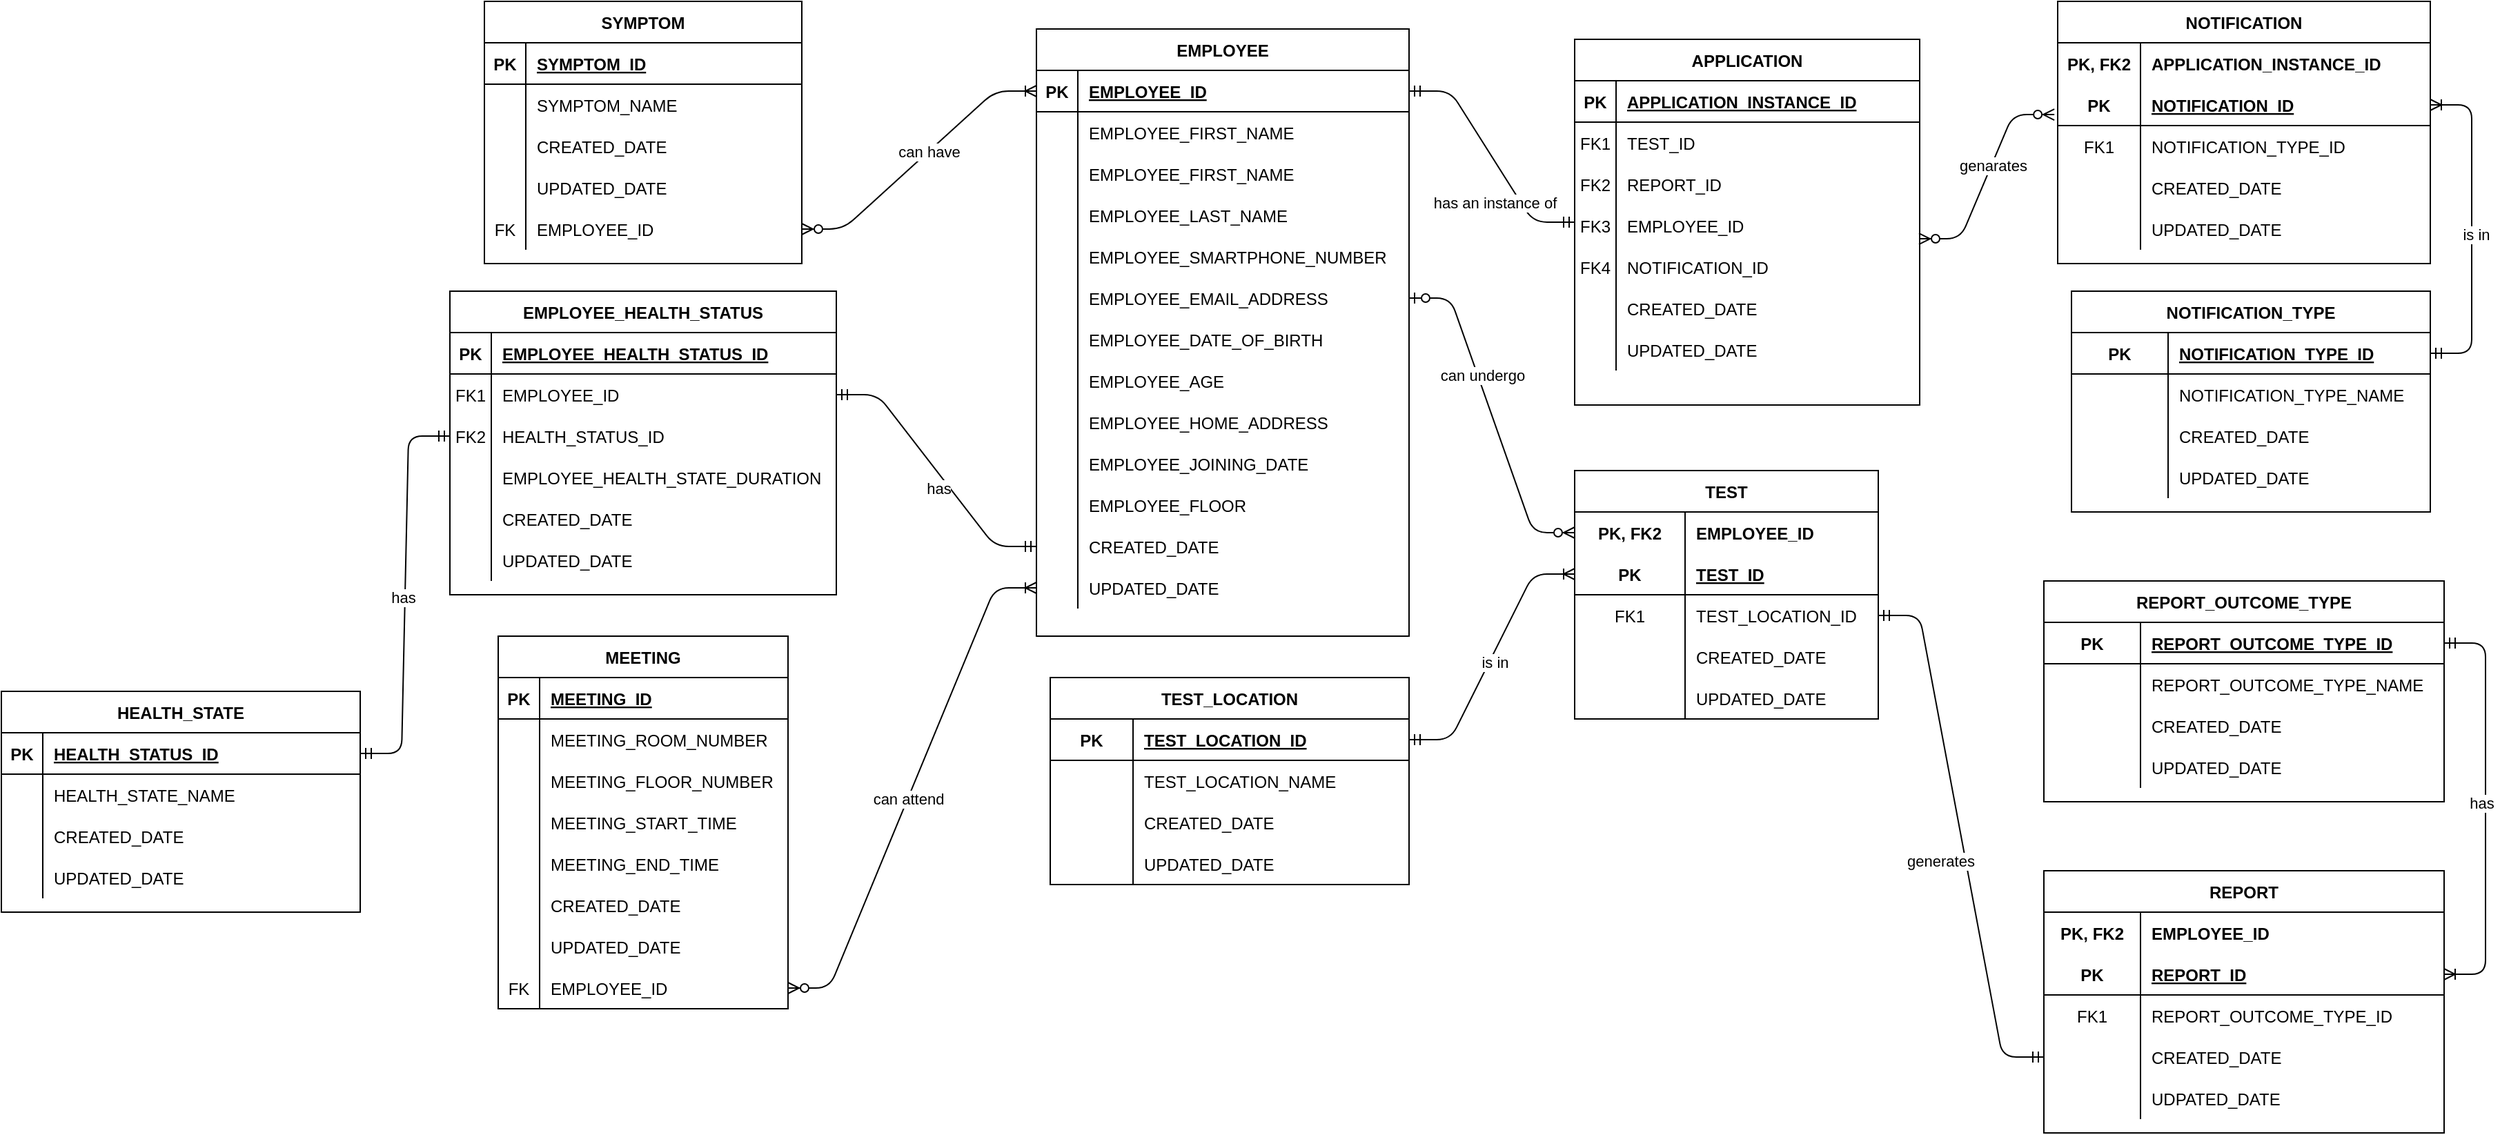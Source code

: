 <mxfile version="15.1.4" type="device"><diagram id="LAHq53xg6pIC2HhLyDdt" name="Page-1"><mxGraphModel dx="1546" dy="780" grid="1" gridSize="10" guides="1" tooltips="1" connect="1" arrows="1" fold="1" page="1" pageScale="1" pageWidth="1100" pageHeight="850" math="0" shadow="0"><root><mxCell id="0"/><mxCell id="1" parent="0"/><mxCell id="8YYjvpHH89GcyXCrUckP-1" value="EMPLOYEE" style="shape=table;startSize=30;container=1;collapsible=1;childLayout=tableLayout;fixedRows=1;rowLines=0;fontStyle=1;align=center;resizeLast=1;" parent="1" vertex="1"><mxGeometry x="850" y="40" width="270" height="440" as="geometry"><mxRectangle x="40" y="150" width="100" height="30" as="alternateBounds"/></mxGeometry></mxCell><mxCell id="8YYjvpHH89GcyXCrUckP-2" value="" style="shape=partialRectangle;collapsible=0;dropTarget=0;pointerEvents=0;fillColor=none;top=0;left=0;bottom=1;right=0;points=[[0,0.5],[1,0.5]];portConstraint=eastwest;" parent="8YYjvpHH89GcyXCrUckP-1" vertex="1"><mxGeometry y="30" width="270" height="30" as="geometry"/></mxCell><mxCell id="8YYjvpHH89GcyXCrUckP-3" value="PK" style="shape=partialRectangle;connectable=0;fillColor=none;top=0;left=0;bottom=0;right=0;fontStyle=1;overflow=hidden;" parent="8YYjvpHH89GcyXCrUckP-2" vertex="1"><mxGeometry width="30" height="30" as="geometry"/></mxCell><mxCell id="8YYjvpHH89GcyXCrUckP-4" value="EMPLOYEE_ID" style="shape=partialRectangle;connectable=0;fillColor=none;top=0;left=0;bottom=0;right=0;align=left;spacingLeft=6;fontStyle=5;overflow=hidden;" parent="8YYjvpHH89GcyXCrUckP-2" vertex="1"><mxGeometry x="30" width="240" height="30" as="geometry"/></mxCell><mxCell id="8YYjvpHH89GcyXCrUckP-373" value="" style="shape=partialRectangle;collapsible=0;dropTarget=0;pointerEvents=0;fillColor=none;top=0;left=0;bottom=0;right=0;points=[[0,0.5],[1,0.5]];portConstraint=eastwest;" parent="8YYjvpHH89GcyXCrUckP-1" vertex="1"><mxGeometry y="60" width="270" height="30" as="geometry"/></mxCell><mxCell id="8YYjvpHH89GcyXCrUckP-374" value="" style="shape=partialRectangle;connectable=0;fillColor=none;top=0;left=0;bottom=0;right=0;editable=1;overflow=hidden;" parent="8YYjvpHH89GcyXCrUckP-373" vertex="1"><mxGeometry width="30" height="30" as="geometry"/></mxCell><mxCell id="8YYjvpHH89GcyXCrUckP-375" value="EMPLOYEE_FIRST_NAME" style="shape=partialRectangle;connectable=0;fillColor=none;top=0;left=0;bottom=0;right=0;align=left;spacingLeft=6;overflow=hidden;" parent="8YYjvpHH89GcyXCrUckP-373" vertex="1"><mxGeometry x="30" width="240" height="30" as="geometry"/></mxCell><mxCell id="8YYjvpHH89GcyXCrUckP-5" value="" style="shape=partialRectangle;collapsible=0;dropTarget=0;pointerEvents=0;fillColor=none;top=0;left=0;bottom=0;right=0;points=[[0,0.5],[1,0.5]];portConstraint=eastwest;" parent="8YYjvpHH89GcyXCrUckP-1" vertex="1"><mxGeometry y="90" width="270" height="30" as="geometry"/></mxCell><mxCell id="8YYjvpHH89GcyXCrUckP-6" value="" style="shape=partialRectangle;connectable=0;fillColor=none;top=0;left=0;bottom=0;right=0;editable=1;overflow=hidden;" parent="8YYjvpHH89GcyXCrUckP-5" vertex="1"><mxGeometry width="30" height="30" as="geometry"/></mxCell><mxCell id="8YYjvpHH89GcyXCrUckP-7" value="EMPLOYEE_FIRST_NAME" style="shape=partialRectangle;connectable=0;fillColor=none;top=0;left=0;bottom=0;right=0;align=left;spacingLeft=6;overflow=hidden;" parent="8YYjvpHH89GcyXCrUckP-5" vertex="1"><mxGeometry x="30" width="240" height="30" as="geometry"/></mxCell><mxCell id="8YYjvpHH89GcyXCrUckP-8" value="" style="shape=partialRectangle;collapsible=0;dropTarget=0;pointerEvents=0;fillColor=none;top=0;left=0;bottom=0;right=0;points=[[0,0.5],[1,0.5]];portConstraint=eastwest;" parent="8YYjvpHH89GcyXCrUckP-1" vertex="1"><mxGeometry y="120" width="270" height="30" as="geometry"/></mxCell><mxCell id="8YYjvpHH89GcyXCrUckP-9" value="" style="shape=partialRectangle;connectable=0;fillColor=none;top=0;left=0;bottom=0;right=0;editable=1;overflow=hidden;" parent="8YYjvpHH89GcyXCrUckP-8" vertex="1"><mxGeometry width="30" height="30" as="geometry"/></mxCell><mxCell id="8YYjvpHH89GcyXCrUckP-10" value="EMPLOYEE_LAST_NAME" style="shape=partialRectangle;connectable=0;fillColor=none;top=0;left=0;bottom=0;right=0;align=left;spacingLeft=6;overflow=hidden;" parent="8YYjvpHH89GcyXCrUckP-8" vertex="1"><mxGeometry x="30" width="240" height="30" as="geometry"/></mxCell><mxCell id="8YYjvpHH89GcyXCrUckP-11" value="" style="shape=partialRectangle;collapsible=0;dropTarget=0;pointerEvents=0;fillColor=none;top=0;left=0;bottom=0;right=0;points=[[0,0.5],[1,0.5]];portConstraint=eastwest;" parent="8YYjvpHH89GcyXCrUckP-1" vertex="1"><mxGeometry y="150" width="270" height="30" as="geometry"/></mxCell><mxCell id="8YYjvpHH89GcyXCrUckP-12" value="" style="shape=partialRectangle;connectable=0;fillColor=none;top=0;left=0;bottom=0;right=0;editable=1;overflow=hidden;" parent="8YYjvpHH89GcyXCrUckP-11" vertex="1"><mxGeometry width="30" height="30" as="geometry"/></mxCell><mxCell id="8YYjvpHH89GcyXCrUckP-13" value="EMPLOYEE_SMARTPHONE_NUMBER" style="shape=partialRectangle;connectable=0;fillColor=none;top=0;left=0;bottom=0;right=0;align=left;spacingLeft=6;overflow=hidden;" parent="8YYjvpHH89GcyXCrUckP-11" vertex="1"><mxGeometry x="30" width="240" height="30" as="geometry"/></mxCell><mxCell id="8YYjvpHH89GcyXCrUckP-24" value="" style="shape=partialRectangle;collapsible=0;dropTarget=0;pointerEvents=0;fillColor=none;top=0;left=0;bottom=0;right=0;points=[[0,0.5],[1,0.5]];portConstraint=eastwest;" parent="8YYjvpHH89GcyXCrUckP-1" vertex="1"><mxGeometry y="180" width="270" height="30" as="geometry"/></mxCell><mxCell id="8YYjvpHH89GcyXCrUckP-25" value="" style="shape=partialRectangle;connectable=0;fillColor=none;top=0;left=0;bottom=0;right=0;editable=1;overflow=hidden;" parent="8YYjvpHH89GcyXCrUckP-24" vertex="1"><mxGeometry width="30" height="30" as="geometry"/></mxCell><mxCell id="8YYjvpHH89GcyXCrUckP-26" value="EMPLOYEE_EMAIL_ADDRESS" style="shape=partialRectangle;connectable=0;fillColor=none;top=0;left=0;bottom=0;right=0;align=left;spacingLeft=6;overflow=hidden;" parent="8YYjvpHH89GcyXCrUckP-24" vertex="1"><mxGeometry x="30" width="240" height="30" as="geometry"/></mxCell><mxCell id="8YYjvpHH89GcyXCrUckP-27" value="" style="shape=partialRectangle;collapsible=0;dropTarget=0;pointerEvents=0;fillColor=none;top=0;left=0;bottom=0;right=0;points=[[0,0.5],[1,0.5]];portConstraint=eastwest;" parent="8YYjvpHH89GcyXCrUckP-1" vertex="1"><mxGeometry y="210" width="270" height="30" as="geometry"/></mxCell><mxCell id="8YYjvpHH89GcyXCrUckP-28" value="" style="shape=partialRectangle;connectable=0;fillColor=none;top=0;left=0;bottom=0;right=0;editable=1;overflow=hidden;" parent="8YYjvpHH89GcyXCrUckP-27" vertex="1"><mxGeometry width="30" height="30" as="geometry"/></mxCell><mxCell id="8YYjvpHH89GcyXCrUckP-29" value="EMPLOYEE_DATE_OF_BIRTH" style="shape=partialRectangle;connectable=0;fillColor=none;top=0;left=0;bottom=0;right=0;align=left;spacingLeft=6;overflow=hidden;" parent="8YYjvpHH89GcyXCrUckP-27" vertex="1"><mxGeometry x="30" width="240" height="30" as="geometry"/></mxCell><mxCell id="8YYjvpHH89GcyXCrUckP-30" value="" style="shape=partialRectangle;collapsible=0;dropTarget=0;pointerEvents=0;fillColor=none;top=0;left=0;bottom=0;right=0;points=[[0,0.5],[1,0.5]];portConstraint=eastwest;" parent="8YYjvpHH89GcyXCrUckP-1" vertex="1"><mxGeometry y="240" width="270" height="30" as="geometry"/></mxCell><mxCell id="8YYjvpHH89GcyXCrUckP-31" value="" style="shape=partialRectangle;connectable=0;fillColor=none;top=0;left=0;bottom=0;right=0;editable=1;overflow=hidden;" parent="8YYjvpHH89GcyXCrUckP-30" vertex="1"><mxGeometry width="30" height="30" as="geometry"/></mxCell><mxCell id="8YYjvpHH89GcyXCrUckP-32" value="EMPLOYEE_AGE" style="shape=partialRectangle;connectable=0;fillColor=none;top=0;left=0;bottom=0;right=0;align=left;spacingLeft=6;overflow=hidden;" parent="8YYjvpHH89GcyXCrUckP-30" vertex="1"><mxGeometry x="30" width="240" height="30" as="geometry"/></mxCell><mxCell id="8YYjvpHH89GcyXCrUckP-33" value="" style="shape=partialRectangle;collapsible=0;dropTarget=0;pointerEvents=0;fillColor=none;top=0;left=0;bottom=0;right=0;points=[[0,0.5],[1,0.5]];portConstraint=eastwest;" parent="8YYjvpHH89GcyXCrUckP-1" vertex="1"><mxGeometry y="270" width="270" height="30" as="geometry"/></mxCell><mxCell id="8YYjvpHH89GcyXCrUckP-34" value="" style="shape=partialRectangle;connectable=0;fillColor=none;top=0;left=0;bottom=0;right=0;editable=1;overflow=hidden;" parent="8YYjvpHH89GcyXCrUckP-33" vertex="1"><mxGeometry width="30" height="30" as="geometry"/></mxCell><mxCell id="8YYjvpHH89GcyXCrUckP-35" value="EMPLOYEE_HOME_ADDRESS" style="shape=partialRectangle;connectable=0;fillColor=none;top=0;left=0;bottom=0;right=0;align=left;spacingLeft=6;overflow=hidden;" parent="8YYjvpHH89GcyXCrUckP-33" vertex="1"><mxGeometry x="30" width="240" height="30" as="geometry"/></mxCell><mxCell id="8YYjvpHH89GcyXCrUckP-36" value="" style="shape=partialRectangle;collapsible=0;dropTarget=0;pointerEvents=0;fillColor=none;top=0;left=0;bottom=0;right=0;points=[[0,0.5],[1,0.5]];portConstraint=eastwest;" parent="8YYjvpHH89GcyXCrUckP-1" vertex="1"><mxGeometry y="300" width="270" height="30" as="geometry"/></mxCell><mxCell id="8YYjvpHH89GcyXCrUckP-37" value="" style="shape=partialRectangle;connectable=0;fillColor=none;top=0;left=0;bottom=0;right=0;editable=1;overflow=hidden;" parent="8YYjvpHH89GcyXCrUckP-36" vertex="1"><mxGeometry width="30" height="30" as="geometry"/></mxCell><mxCell id="8YYjvpHH89GcyXCrUckP-38" value="EMPLOYEE_JOINING_DATE" style="shape=partialRectangle;connectable=0;fillColor=none;top=0;left=0;bottom=0;right=0;align=left;spacingLeft=6;overflow=hidden;" parent="8YYjvpHH89GcyXCrUckP-36" vertex="1"><mxGeometry x="30" width="240" height="30" as="geometry"/></mxCell><mxCell id="8YYjvpHH89GcyXCrUckP-203" value="" style="shape=partialRectangle;collapsible=0;dropTarget=0;pointerEvents=0;fillColor=none;top=0;left=0;bottom=0;right=0;points=[[0,0.5],[1,0.5]];portConstraint=eastwest;" parent="8YYjvpHH89GcyXCrUckP-1" vertex="1"><mxGeometry y="330" width="270" height="30" as="geometry"/></mxCell><mxCell id="8YYjvpHH89GcyXCrUckP-204" value="" style="shape=partialRectangle;connectable=0;fillColor=none;top=0;left=0;bottom=0;right=0;editable=1;overflow=hidden;" parent="8YYjvpHH89GcyXCrUckP-203" vertex="1"><mxGeometry width="30" height="30" as="geometry"/></mxCell><mxCell id="8YYjvpHH89GcyXCrUckP-205" value="EMPLOYEE_FLOOR" style="shape=partialRectangle;connectable=0;fillColor=none;top=0;left=0;bottom=0;right=0;align=left;spacingLeft=6;overflow=hidden;" parent="8YYjvpHH89GcyXCrUckP-203" vertex="1"><mxGeometry x="30" width="240" height="30" as="geometry"/></mxCell><mxCell id="8YYjvpHH89GcyXCrUckP-259" value="" style="shape=partialRectangle;collapsible=0;dropTarget=0;pointerEvents=0;fillColor=none;top=0;left=0;bottom=0;right=0;points=[[0,0.5],[1,0.5]];portConstraint=eastwest;" parent="8YYjvpHH89GcyXCrUckP-1" vertex="1"><mxGeometry y="360" width="270" height="30" as="geometry"/></mxCell><mxCell id="8YYjvpHH89GcyXCrUckP-260" value="" style="shape=partialRectangle;connectable=0;fillColor=none;top=0;left=0;bottom=0;right=0;editable=1;overflow=hidden;" parent="8YYjvpHH89GcyXCrUckP-259" vertex="1"><mxGeometry width="30" height="30" as="geometry"/></mxCell><mxCell id="8YYjvpHH89GcyXCrUckP-261" value="CREATED_DATE" style="shape=partialRectangle;connectable=0;fillColor=none;top=0;left=0;bottom=0;right=0;align=left;spacingLeft=6;overflow=hidden;" parent="8YYjvpHH89GcyXCrUckP-259" vertex="1"><mxGeometry x="30" width="240" height="30" as="geometry"/></mxCell><mxCell id="8YYjvpHH89GcyXCrUckP-262" value="" style="shape=partialRectangle;collapsible=0;dropTarget=0;pointerEvents=0;fillColor=none;top=0;left=0;bottom=0;right=0;points=[[0,0.5],[1,0.5]];portConstraint=eastwest;" parent="8YYjvpHH89GcyXCrUckP-1" vertex="1"><mxGeometry y="390" width="270" height="30" as="geometry"/></mxCell><mxCell id="8YYjvpHH89GcyXCrUckP-263" value="" style="shape=partialRectangle;connectable=0;fillColor=none;top=0;left=0;bottom=0;right=0;editable=1;overflow=hidden;" parent="8YYjvpHH89GcyXCrUckP-262" vertex="1"><mxGeometry width="30" height="30" as="geometry"/></mxCell><mxCell id="8YYjvpHH89GcyXCrUckP-264" value="UPDATED_DATE" style="shape=partialRectangle;connectable=0;fillColor=none;top=0;left=0;bottom=0;right=0;align=left;spacingLeft=6;overflow=hidden;" parent="8YYjvpHH89GcyXCrUckP-262" vertex="1"><mxGeometry x="30" width="240" height="30" as="geometry"/></mxCell><mxCell id="8YYjvpHH89GcyXCrUckP-40" value="TEST" style="shape=table;startSize=30;container=1;collapsible=1;childLayout=tableLayout;fixedRows=1;rowLines=0;fontStyle=1;align=center;resizeLast=1;" parent="1" vertex="1"><mxGeometry x="1240" y="360" width="220" height="180" as="geometry"><mxRectangle x="40" y="150" width="100" height="30" as="alternateBounds"/></mxGeometry></mxCell><mxCell id="8YYjvpHH89GcyXCrUckP-352" value="" style="shape=partialRectangle;collapsible=0;dropTarget=0;pointerEvents=0;fillColor=none;top=0;left=0;bottom=0;right=0;points=[[0,0.5],[1,0.5]];portConstraint=eastwest;" parent="8YYjvpHH89GcyXCrUckP-40" vertex="1"><mxGeometry y="30" width="220" height="30" as="geometry"/></mxCell><mxCell id="8YYjvpHH89GcyXCrUckP-353" value="PK, FK2" style="shape=partialRectangle;connectable=0;fillColor=none;top=0;left=0;bottom=0;right=0;fontStyle=1;overflow=hidden;" parent="8YYjvpHH89GcyXCrUckP-352" vertex="1"><mxGeometry width="80" height="30" as="geometry"/></mxCell><mxCell id="8YYjvpHH89GcyXCrUckP-354" value="EMPLOYEE_ID" style="shape=partialRectangle;connectable=0;fillColor=none;top=0;left=0;bottom=0;right=0;align=left;spacingLeft=6;fontStyle=1;overflow=hidden;" parent="8YYjvpHH89GcyXCrUckP-352" vertex="1"><mxGeometry x="80" width="140" height="30" as="geometry"/></mxCell><mxCell id="8YYjvpHH89GcyXCrUckP-41" value="" style="shape=partialRectangle;collapsible=0;dropTarget=0;pointerEvents=0;fillColor=none;top=0;left=0;bottom=1;right=0;points=[[0,0.5],[1,0.5]];portConstraint=eastwest;" parent="8YYjvpHH89GcyXCrUckP-40" vertex="1"><mxGeometry y="60" width="220" height="30" as="geometry"/></mxCell><mxCell id="8YYjvpHH89GcyXCrUckP-42" value="PK" style="shape=partialRectangle;connectable=0;fillColor=none;top=0;left=0;bottom=0;right=0;fontStyle=1;overflow=hidden;" parent="8YYjvpHH89GcyXCrUckP-41" vertex="1"><mxGeometry width="80" height="30" as="geometry"/></mxCell><mxCell id="8YYjvpHH89GcyXCrUckP-43" value="TEST_ID" style="shape=partialRectangle;connectable=0;fillColor=none;top=0;left=0;bottom=0;right=0;align=left;spacingLeft=6;fontStyle=5;overflow=hidden;" parent="8YYjvpHH89GcyXCrUckP-41" vertex="1"><mxGeometry x="80" width="140" height="30" as="geometry"/></mxCell><mxCell id="8YYjvpHH89GcyXCrUckP-68" value="" style="shape=partialRectangle;collapsible=0;dropTarget=0;pointerEvents=0;fillColor=none;top=0;left=0;bottom=0;right=0;points=[[0,0.5],[1,0.5]];portConstraint=eastwest;" parent="8YYjvpHH89GcyXCrUckP-40" vertex="1"><mxGeometry y="90" width="220" height="30" as="geometry"/></mxCell><mxCell id="8YYjvpHH89GcyXCrUckP-69" value="FK1" style="shape=partialRectangle;connectable=0;fillColor=none;top=0;left=0;bottom=0;right=0;fontStyle=0;overflow=hidden;" parent="8YYjvpHH89GcyXCrUckP-68" vertex="1"><mxGeometry width="80" height="30" as="geometry"/></mxCell><mxCell id="8YYjvpHH89GcyXCrUckP-70" value="TEST_LOCATION_ID" style="shape=partialRectangle;connectable=0;fillColor=none;top=0;left=0;bottom=0;right=0;align=left;spacingLeft=6;fontStyle=0;overflow=hidden;" parent="8YYjvpHH89GcyXCrUckP-68" vertex="1"><mxGeometry x="80" width="140" height="30" as="geometry"/></mxCell><mxCell id="8YYjvpHH89GcyXCrUckP-223" value="" style="shape=partialRectangle;collapsible=0;dropTarget=0;pointerEvents=0;fillColor=none;top=0;left=0;bottom=0;right=0;points=[[0,0.5],[1,0.5]];portConstraint=eastwest;" parent="8YYjvpHH89GcyXCrUckP-40" vertex="1"><mxGeometry y="120" width="220" height="30" as="geometry"/></mxCell><mxCell id="8YYjvpHH89GcyXCrUckP-224" value="" style="shape=partialRectangle;connectable=0;fillColor=none;top=0;left=0;bottom=0;right=0;editable=1;overflow=hidden;" parent="8YYjvpHH89GcyXCrUckP-223" vertex="1"><mxGeometry width="80" height="30" as="geometry"/></mxCell><mxCell id="8YYjvpHH89GcyXCrUckP-225" value="CREATED_DATE" style="shape=partialRectangle;connectable=0;fillColor=none;top=0;left=0;bottom=0;right=0;align=left;spacingLeft=6;overflow=hidden;" parent="8YYjvpHH89GcyXCrUckP-223" vertex="1"><mxGeometry x="80" width="140" height="30" as="geometry"/></mxCell><mxCell id="8YYjvpHH89GcyXCrUckP-229" value="" style="shape=partialRectangle;collapsible=0;dropTarget=0;pointerEvents=0;fillColor=none;top=0;left=0;bottom=0;right=0;points=[[0,0.5],[1,0.5]];portConstraint=eastwest;" parent="8YYjvpHH89GcyXCrUckP-40" vertex="1"><mxGeometry y="150" width="220" height="30" as="geometry"/></mxCell><mxCell id="8YYjvpHH89GcyXCrUckP-230" value="" style="shape=partialRectangle;connectable=0;fillColor=none;top=0;left=0;bottom=0;right=0;editable=1;overflow=hidden;" parent="8YYjvpHH89GcyXCrUckP-229" vertex="1"><mxGeometry width="80" height="30" as="geometry"/></mxCell><mxCell id="8YYjvpHH89GcyXCrUckP-231" value="UPDATED_DATE" style="shape=partialRectangle;connectable=0;fillColor=none;top=0;left=0;bottom=0;right=0;align=left;spacingLeft=6;overflow=hidden;" parent="8YYjvpHH89GcyXCrUckP-229" vertex="1"><mxGeometry x="80" width="140" height="30" as="geometry"/></mxCell><mxCell id="8YYjvpHH89GcyXCrUckP-71" value="TEST_LOCATION" style="shape=table;startSize=30;container=1;collapsible=1;childLayout=tableLayout;fixedRows=1;rowLines=0;fontStyle=1;align=center;resizeLast=1;" parent="1" vertex="1"><mxGeometry x="860" y="510" width="260" height="150" as="geometry"><mxRectangle x="40" y="150" width="100" height="30" as="alternateBounds"/></mxGeometry></mxCell><mxCell id="8YYjvpHH89GcyXCrUckP-72" value="" style="shape=partialRectangle;collapsible=0;dropTarget=0;pointerEvents=0;fillColor=none;top=0;left=0;bottom=1;right=0;points=[[0,0.5],[1,0.5]];portConstraint=eastwest;" parent="8YYjvpHH89GcyXCrUckP-71" vertex="1"><mxGeometry y="30" width="260" height="30" as="geometry"/></mxCell><mxCell id="8YYjvpHH89GcyXCrUckP-73" value="PK" style="shape=partialRectangle;connectable=0;fillColor=none;top=0;left=0;bottom=0;right=0;fontStyle=1;overflow=hidden;" parent="8YYjvpHH89GcyXCrUckP-72" vertex="1"><mxGeometry width="60" height="30" as="geometry"/></mxCell><mxCell id="8YYjvpHH89GcyXCrUckP-74" value="TEST_LOCATION_ID" style="shape=partialRectangle;connectable=0;fillColor=none;top=0;left=0;bottom=0;right=0;align=left;spacingLeft=6;fontStyle=5;overflow=hidden;" parent="8YYjvpHH89GcyXCrUckP-72" vertex="1"><mxGeometry x="60" width="200" height="30" as="geometry"/></mxCell><mxCell id="8YYjvpHH89GcyXCrUckP-75" value="" style="shape=partialRectangle;collapsible=0;dropTarget=0;pointerEvents=0;fillColor=none;top=0;left=0;bottom=0;right=0;points=[[0,0.5],[1,0.5]];portConstraint=eastwest;" parent="8YYjvpHH89GcyXCrUckP-71" vertex="1"><mxGeometry y="60" width="260" height="30" as="geometry"/></mxCell><mxCell id="8YYjvpHH89GcyXCrUckP-76" value="" style="shape=partialRectangle;connectable=0;fillColor=none;top=0;left=0;bottom=0;right=0;fontStyle=0;overflow=hidden;" parent="8YYjvpHH89GcyXCrUckP-75" vertex="1"><mxGeometry width="60" height="30" as="geometry"/></mxCell><mxCell id="8YYjvpHH89GcyXCrUckP-77" value="TEST_LOCATION_NAME" style="shape=partialRectangle;connectable=0;fillColor=none;top=0;left=0;bottom=0;right=0;align=left;spacingLeft=6;fontStyle=0;overflow=hidden;" parent="8YYjvpHH89GcyXCrUckP-75" vertex="1"><mxGeometry x="60" width="200" height="30" as="geometry"/></mxCell><mxCell id="8YYjvpHH89GcyXCrUckP-247" value="" style="shape=partialRectangle;collapsible=0;dropTarget=0;pointerEvents=0;fillColor=none;top=0;left=0;bottom=0;right=0;points=[[0,0.5],[1,0.5]];portConstraint=eastwest;" parent="8YYjvpHH89GcyXCrUckP-71" vertex="1"><mxGeometry y="90" width="260" height="30" as="geometry"/></mxCell><mxCell id="8YYjvpHH89GcyXCrUckP-248" value="" style="shape=partialRectangle;connectable=0;fillColor=none;top=0;left=0;bottom=0;right=0;editable=1;overflow=hidden;" parent="8YYjvpHH89GcyXCrUckP-247" vertex="1"><mxGeometry width="60" height="30" as="geometry"/></mxCell><mxCell id="8YYjvpHH89GcyXCrUckP-249" value="CREATED_DATE" style="shape=partialRectangle;connectable=0;fillColor=none;top=0;left=0;bottom=0;right=0;align=left;spacingLeft=6;overflow=hidden;" parent="8YYjvpHH89GcyXCrUckP-247" vertex="1"><mxGeometry x="60" width="200" height="30" as="geometry"/></mxCell><mxCell id="8YYjvpHH89GcyXCrUckP-250" value="" style="shape=partialRectangle;collapsible=0;dropTarget=0;pointerEvents=0;fillColor=none;top=0;left=0;bottom=0;right=0;points=[[0,0.5],[1,0.5]];portConstraint=eastwest;" parent="8YYjvpHH89GcyXCrUckP-71" vertex="1"><mxGeometry y="120" width="260" height="30" as="geometry"/></mxCell><mxCell id="8YYjvpHH89GcyXCrUckP-251" value="" style="shape=partialRectangle;connectable=0;fillColor=none;top=0;left=0;bottom=0;right=0;editable=1;overflow=hidden;" parent="8YYjvpHH89GcyXCrUckP-250" vertex="1"><mxGeometry width="60" height="30" as="geometry"/></mxCell><mxCell id="8YYjvpHH89GcyXCrUckP-252" value="UPDATED_DATE" style="shape=partialRectangle;connectable=0;fillColor=none;top=0;left=0;bottom=0;right=0;align=left;spacingLeft=6;overflow=hidden;" parent="8YYjvpHH89GcyXCrUckP-250" vertex="1"><mxGeometry x="60" width="200" height="30" as="geometry"/></mxCell><mxCell id="8YYjvpHH89GcyXCrUckP-78" value="REPORT" style="shape=table;startSize=30;container=1;collapsible=1;childLayout=tableLayout;fixedRows=1;rowLines=0;fontStyle=1;align=center;resizeLast=1;" parent="1" vertex="1"><mxGeometry x="1580" y="650" width="290" height="190" as="geometry"/></mxCell><mxCell id="8YYjvpHH89GcyXCrUckP-85" value="" style="shape=partialRectangle;collapsible=0;dropTarget=0;pointerEvents=0;fillColor=none;top=0;left=0;bottom=0;right=0;points=[[0,0.5],[1,0.5]];portConstraint=eastwest;" parent="8YYjvpHH89GcyXCrUckP-78" vertex="1"><mxGeometry y="30" width="290" height="30" as="geometry"/></mxCell><mxCell id="8YYjvpHH89GcyXCrUckP-86" value="PK, FK2" style="shape=partialRectangle;connectable=0;fillColor=none;top=0;left=0;bottom=0;right=0;editable=1;overflow=hidden;fontStyle=1" parent="8YYjvpHH89GcyXCrUckP-85" vertex="1"><mxGeometry width="70" height="30" as="geometry"/></mxCell><mxCell id="8YYjvpHH89GcyXCrUckP-87" value="EMPLOYEE_ID" style="shape=partialRectangle;connectable=0;fillColor=none;top=0;left=0;bottom=0;right=0;align=left;spacingLeft=6;overflow=hidden;fontStyle=1" parent="8YYjvpHH89GcyXCrUckP-85" vertex="1"><mxGeometry x="70" width="220" height="30" as="geometry"/></mxCell><mxCell id="8YYjvpHH89GcyXCrUckP-79" value="" style="shape=partialRectangle;collapsible=0;dropTarget=0;pointerEvents=0;fillColor=none;top=0;left=0;bottom=1;right=0;points=[[0,0.5],[1,0.5]];portConstraint=eastwest;" parent="8YYjvpHH89GcyXCrUckP-78" vertex="1"><mxGeometry y="60" width="290" height="30" as="geometry"/></mxCell><mxCell id="8YYjvpHH89GcyXCrUckP-80" value="PK" style="shape=partialRectangle;connectable=0;fillColor=none;top=0;left=0;bottom=0;right=0;fontStyle=1;overflow=hidden;" parent="8YYjvpHH89GcyXCrUckP-79" vertex="1"><mxGeometry width="70" height="30" as="geometry"/></mxCell><mxCell id="8YYjvpHH89GcyXCrUckP-81" value="REPORT_ID" style="shape=partialRectangle;connectable=0;fillColor=none;top=0;left=0;bottom=0;right=0;align=left;spacingLeft=6;fontStyle=5;overflow=hidden;" parent="8YYjvpHH89GcyXCrUckP-79" vertex="1"><mxGeometry x="70" width="220" height="30" as="geometry"/></mxCell><mxCell id="8YYjvpHH89GcyXCrUckP-82" value="" style="shape=partialRectangle;collapsible=0;dropTarget=0;pointerEvents=0;fillColor=none;top=0;left=0;bottom=0;right=0;points=[[0,0.5],[1,0.5]];portConstraint=eastwest;" parent="8YYjvpHH89GcyXCrUckP-78" vertex="1"><mxGeometry y="90" width="290" height="30" as="geometry"/></mxCell><mxCell id="8YYjvpHH89GcyXCrUckP-83" value="FK1" style="shape=partialRectangle;connectable=0;fillColor=none;top=0;left=0;bottom=0;right=0;editable=1;overflow=hidden;" parent="8YYjvpHH89GcyXCrUckP-82" vertex="1"><mxGeometry width="70" height="30" as="geometry"/></mxCell><mxCell id="8YYjvpHH89GcyXCrUckP-84" value="REPORT_OUTCOME_TYPE_ID" style="shape=partialRectangle;connectable=0;fillColor=none;top=0;left=0;bottom=0;right=0;align=left;spacingLeft=6;overflow=hidden;" parent="8YYjvpHH89GcyXCrUckP-82" vertex="1"><mxGeometry x="70" width="220" height="30" as="geometry"/></mxCell><mxCell id="8YYjvpHH89GcyXCrUckP-226" value="" style="shape=partialRectangle;collapsible=0;dropTarget=0;pointerEvents=0;fillColor=none;top=0;left=0;bottom=0;right=0;points=[[0,0.5],[1,0.5]];portConstraint=eastwest;" parent="8YYjvpHH89GcyXCrUckP-78" vertex="1"><mxGeometry y="120" width="290" height="30" as="geometry"/></mxCell><mxCell id="8YYjvpHH89GcyXCrUckP-227" value="" style="shape=partialRectangle;connectable=0;fillColor=none;top=0;left=0;bottom=0;right=0;editable=1;overflow=hidden;" parent="8YYjvpHH89GcyXCrUckP-226" vertex="1"><mxGeometry width="70" height="30" as="geometry"/></mxCell><mxCell id="8YYjvpHH89GcyXCrUckP-228" value="CREATED_DATE" style="shape=partialRectangle;connectable=0;fillColor=none;top=0;left=0;bottom=0;right=0;align=left;spacingLeft=6;overflow=hidden;" parent="8YYjvpHH89GcyXCrUckP-226" vertex="1"><mxGeometry x="70" width="220" height="30" as="geometry"/></mxCell><mxCell id="8YYjvpHH89GcyXCrUckP-244" value="" style="shape=partialRectangle;collapsible=0;dropTarget=0;pointerEvents=0;fillColor=none;top=0;left=0;bottom=0;right=0;points=[[0,0.5],[1,0.5]];portConstraint=eastwest;" parent="8YYjvpHH89GcyXCrUckP-78" vertex="1"><mxGeometry y="150" width="290" height="30" as="geometry"/></mxCell><mxCell id="8YYjvpHH89GcyXCrUckP-245" value="" style="shape=partialRectangle;connectable=0;fillColor=none;top=0;left=0;bottom=0;right=0;editable=1;overflow=hidden;" parent="8YYjvpHH89GcyXCrUckP-244" vertex="1"><mxGeometry width="70" height="30" as="geometry"/></mxCell><mxCell id="8YYjvpHH89GcyXCrUckP-246" value="UDPATED_DATE" style="shape=partialRectangle;connectable=0;fillColor=none;top=0;left=0;bottom=0;right=0;align=left;spacingLeft=6;overflow=hidden;" parent="8YYjvpHH89GcyXCrUckP-244" vertex="1"><mxGeometry x="70" width="220" height="30" as="geometry"/></mxCell><mxCell id="8YYjvpHH89GcyXCrUckP-91" value="REPORT_OUTCOME_TYPE" style="shape=table;startSize=30;container=1;collapsible=1;childLayout=tableLayout;fixedRows=1;rowLines=0;fontStyle=1;align=center;resizeLast=1;" parent="1" vertex="1"><mxGeometry x="1580" y="440" width="290" height="160" as="geometry"/></mxCell><mxCell id="8YYjvpHH89GcyXCrUckP-92" value="" style="shape=partialRectangle;collapsible=0;dropTarget=0;pointerEvents=0;fillColor=none;top=0;left=0;bottom=1;right=0;points=[[0,0.5],[1,0.5]];portConstraint=eastwest;" parent="8YYjvpHH89GcyXCrUckP-91" vertex="1"><mxGeometry y="30" width="290" height="30" as="geometry"/></mxCell><mxCell id="8YYjvpHH89GcyXCrUckP-93" value="PK" style="shape=partialRectangle;connectable=0;fillColor=none;top=0;left=0;bottom=0;right=0;fontStyle=1;overflow=hidden;" parent="8YYjvpHH89GcyXCrUckP-92" vertex="1"><mxGeometry width="70" height="30" as="geometry"/></mxCell><mxCell id="8YYjvpHH89GcyXCrUckP-94" value="REPORT_OUTCOME_TYPE_ID" style="shape=partialRectangle;connectable=0;fillColor=none;top=0;left=0;bottom=0;right=0;align=left;spacingLeft=6;fontStyle=5;overflow=hidden;" parent="8YYjvpHH89GcyXCrUckP-92" vertex="1"><mxGeometry x="70" width="220" height="30" as="geometry"/></mxCell><mxCell id="8YYjvpHH89GcyXCrUckP-95" value="" style="shape=partialRectangle;collapsible=0;dropTarget=0;pointerEvents=0;fillColor=none;top=0;left=0;bottom=0;right=0;points=[[0,0.5],[1,0.5]];portConstraint=eastwest;" parent="8YYjvpHH89GcyXCrUckP-91" vertex="1"><mxGeometry y="60" width="290" height="30" as="geometry"/></mxCell><mxCell id="8YYjvpHH89GcyXCrUckP-96" value="" style="shape=partialRectangle;connectable=0;fillColor=none;top=0;left=0;bottom=0;right=0;editable=1;overflow=hidden;" parent="8YYjvpHH89GcyXCrUckP-95" vertex="1"><mxGeometry width="70" height="30" as="geometry"/></mxCell><mxCell id="8YYjvpHH89GcyXCrUckP-97" value="REPORT_OUTCOME_TYPE_NAME" style="shape=partialRectangle;connectable=0;fillColor=none;top=0;left=0;bottom=0;right=0;align=left;spacingLeft=6;overflow=hidden;" parent="8YYjvpHH89GcyXCrUckP-95" vertex="1"><mxGeometry x="70" width="220" height="30" as="geometry"/></mxCell><mxCell id="8YYjvpHH89GcyXCrUckP-271" value="" style="shape=partialRectangle;collapsible=0;dropTarget=0;pointerEvents=0;fillColor=none;top=0;left=0;bottom=0;right=0;points=[[0,0.5],[1,0.5]];portConstraint=eastwest;" parent="8YYjvpHH89GcyXCrUckP-91" vertex="1"><mxGeometry y="90" width="290" height="30" as="geometry"/></mxCell><mxCell id="8YYjvpHH89GcyXCrUckP-272" value="" style="shape=partialRectangle;connectable=0;fillColor=none;top=0;left=0;bottom=0;right=0;editable=1;overflow=hidden;" parent="8YYjvpHH89GcyXCrUckP-271" vertex="1"><mxGeometry width="70" height="30" as="geometry"/></mxCell><mxCell id="8YYjvpHH89GcyXCrUckP-273" value="CREATED_DATE" style="shape=partialRectangle;connectable=0;fillColor=none;top=0;left=0;bottom=0;right=0;align=left;spacingLeft=6;overflow=hidden;" parent="8YYjvpHH89GcyXCrUckP-271" vertex="1"><mxGeometry x="70" width="220" height="30" as="geometry"/></mxCell><mxCell id="8YYjvpHH89GcyXCrUckP-274" value="" style="shape=partialRectangle;collapsible=0;dropTarget=0;pointerEvents=0;fillColor=none;top=0;left=0;bottom=0;right=0;points=[[0,0.5],[1,0.5]];portConstraint=eastwest;" parent="8YYjvpHH89GcyXCrUckP-91" vertex="1"><mxGeometry y="120" width="290" height="30" as="geometry"/></mxCell><mxCell id="8YYjvpHH89GcyXCrUckP-275" value="" style="shape=partialRectangle;connectable=0;fillColor=none;top=0;left=0;bottom=0;right=0;editable=1;overflow=hidden;" parent="8YYjvpHH89GcyXCrUckP-274" vertex="1"><mxGeometry width="70" height="30" as="geometry"/></mxCell><mxCell id="8YYjvpHH89GcyXCrUckP-276" value="UPDATED_DATE" style="shape=partialRectangle;connectable=0;fillColor=none;top=0;left=0;bottom=0;right=0;align=left;spacingLeft=6;overflow=hidden;" parent="8YYjvpHH89GcyXCrUckP-274" vertex="1"><mxGeometry x="70" width="220" height="30" as="geometry"/></mxCell><mxCell id="8YYjvpHH89GcyXCrUckP-103" value="NOTIFICATION" style="shape=table;startSize=30;container=1;collapsible=1;childLayout=tableLayout;fixedRows=1;rowLines=0;fontStyle=1;align=center;resizeLast=1;" parent="1" vertex="1"><mxGeometry x="1590" y="20" width="270" height="190" as="geometry"/></mxCell><mxCell id="8YYjvpHH89GcyXCrUckP-359" value="" style="shape=partialRectangle;collapsible=0;dropTarget=0;pointerEvents=0;fillColor=none;top=0;left=0;bottom=0;right=0;points=[[0,0.5],[1,0.5]];portConstraint=eastwest;" parent="8YYjvpHH89GcyXCrUckP-103" vertex="1"><mxGeometry y="30" width="270" height="30" as="geometry"/></mxCell><mxCell id="8YYjvpHH89GcyXCrUckP-360" value="PK, FK2" style="shape=partialRectangle;connectable=0;fillColor=none;top=0;left=0;bottom=0;right=0;fontStyle=1;overflow=hidden;" parent="8YYjvpHH89GcyXCrUckP-359" vertex="1"><mxGeometry width="60" height="30" as="geometry"/></mxCell><mxCell id="8YYjvpHH89GcyXCrUckP-361" value="APPLICATION_INSTANCE_ID" style="shape=partialRectangle;connectable=0;fillColor=none;top=0;left=0;bottom=0;right=0;align=left;spacingLeft=6;fontStyle=1;overflow=hidden;" parent="8YYjvpHH89GcyXCrUckP-359" vertex="1"><mxGeometry x="60" width="210" height="30" as="geometry"/></mxCell><mxCell id="8YYjvpHH89GcyXCrUckP-104" value="" style="shape=partialRectangle;collapsible=0;dropTarget=0;pointerEvents=0;fillColor=none;top=0;left=0;bottom=1;right=0;points=[[0,0.5],[1,0.5]];portConstraint=eastwest;" parent="8YYjvpHH89GcyXCrUckP-103" vertex="1"><mxGeometry y="60" width="270" height="30" as="geometry"/></mxCell><mxCell id="8YYjvpHH89GcyXCrUckP-105" value="PK" style="shape=partialRectangle;connectable=0;fillColor=none;top=0;left=0;bottom=0;right=0;fontStyle=1;overflow=hidden;" parent="8YYjvpHH89GcyXCrUckP-104" vertex="1"><mxGeometry width="60" height="30" as="geometry"/></mxCell><mxCell id="8YYjvpHH89GcyXCrUckP-106" value="NOTIFICATION_ID" style="shape=partialRectangle;connectable=0;fillColor=none;top=0;left=0;bottom=0;right=0;align=left;spacingLeft=6;fontStyle=5;overflow=hidden;" parent="8YYjvpHH89GcyXCrUckP-104" vertex="1"><mxGeometry x="60" width="210" height="30" as="geometry"/></mxCell><mxCell id="8YYjvpHH89GcyXCrUckP-107" value="" style="shape=partialRectangle;collapsible=0;dropTarget=0;pointerEvents=0;fillColor=none;top=0;left=0;bottom=0;right=0;points=[[0,0.5],[1,0.5]];portConstraint=eastwest;" parent="8YYjvpHH89GcyXCrUckP-103" vertex="1"><mxGeometry y="90" width="270" height="30" as="geometry"/></mxCell><mxCell id="8YYjvpHH89GcyXCrUckP-108" value="FK1" style="shape=partialRectangle;connectable=0;fillColor=none;top=0;left=0;bottom=0;right=0;editable=1;overflow=hidden;" parent="8YYjvpHH89GcyXCrUckP-107" vertex="1"><mxGeometry width="60" height="30" as="geometry"/></mxCell><mxCell id="8YYjvpHH89GcyXCrUckP-109" value="NOTIFICATION_TYPE_ID" style="shape=partialRectangle;connectable=0;fillColor=none;top=0;left=0;bottom=0;right=0;align=left;spacingLeft=6;overflow=hidden;" parent="8YYjvpHH89GcyXCrUckP-107" vertex="1"><mxGeometry x="60" width="210" height="30" as="geometry"/></mxCell><mxCell id="8YYjvpHH89GcyXCrUckP-283" value="" style="shape=partialRectangle;collapsible=0;dropTarget=0;pointerEvents=0;fillColor=none;top=0;left=0;bottom=0;right=0;points=[[0,0.5],[1,0.5]];portConstraint=eastwest;" parent="8YYjvpHH89GcyXCrUckP-103" vertex="1"><mxGeometry y="120" width="270" height="30" as="geometry"/></mxCell><mxCell id="8YYjvpHH89GcyXCrUckP-284" value="" style="shape=partialRectangle;connectable=0;fillColor=none;top=0;left=0;bottom=0;right=0;editable=1;overflow=hidden;" parent="8YYjvpHH89GcyXCrUckP-283" vertex="1"><mxGeometry width="60" height="30" as="geometry"/></mxCell><mxCell id="8YYjvpHH89GcyXCrUckP-285" value="CREATED_DATE" style="shape=partialRectangle;connectable=0;fillColor=none;top=0;left=0;bottom=0;right=0;align=left;spacingLeft=6;overflow=hidden;" parent="8YYjvpHH89GcyXCrUckP-283" vertex="1"><mxGeometry x="60" width="210" height="30" as="geometry"/></mxCell><mxCell id="8YYjvpHH89GcyXCrUckP-286" value="" style="shape=partialRectangle;collapsible=0;dropTarget=0;pointerEvents=0;fillColor=none;top=0;left=0;bottom=0;right=0;points=[[0,0.5],[1,0.5]];portConstraint=eastwest;" parent="8YYjvpHH89GcyXCrUckP-103" vertex="1"><mxGeometry y="150" width="270" height="30" as="geometry"/></mxCell><mxCell id="8YYjvpHH89GcyXCrUckP-287" value="" style="shape=partialRectangle;connectable=0;fillColor=none;top=0;left=0;bottom=0;right=0;editable=1;overflow=hidden;" parent="8YYjvpHH89GcyXCrUckP-286" vertex="1"><mxGeometry width="60" height="30" as="geometry"/></mxCell><mxCell id="8YYjvpHH89GcyXCrUckP-288" value="UPDATED_DATE" style="shape=partialRectangle;connectable=0;fillColor=none;top=0;left=0;bottom=0;right=0;align=left;spacingLeft=6;overflow=hidden;" parent="8YYjvpHH89GcyXCrUckP-286" vertex="1"><mxGeometry x="60" width="210" height="30" as="geometry"/></mxCell><mxCell id="8YYjvpHH89GcyXCrUckP-113" value="NOTIFICATION_TYPE" style="shape=table;startSize=30;container=1;collapsible=1;childLayout=tableLayout;fixedRows=1;rowLines=0;fontStyle=1;align=center;resizeLast=1;" parent="1" vertex="1"><mxGeometry x="1600" y="230" width="260" height="160" as="geometry"/></mxCell><mxCell id="8YYjvpHH89GcyXCrUckP-114" value="" style="shape=partialRectangle;collapsible=0;dropTarget=0;pointerEvents=0;fillColor=none;top=0;left=0;bottom=1;right=0;points=[[0,0.5],[1,0.5]];portConstraint=eastwest;" parent="8YYjvpHH89GcyXCrUckP-113" vertex="1"><mxGeometry y="30" width="260" height="30" as="geometry"/></mxCell><mxCell id="8YYjvpHH89GcyXCrUckP-115" value="PK" style="shape=partialRectangle;connectable=0;fillColor=none;top=0;left=0;bottom=0;right=0;fontStyle=1;overflow=hidden;" parent="8YYjvpHH89GcyXCrUckP-114" vertex="1"><mxGeometry width="70" height="30" as="geometry"/></mxCell><mxCell id="8YYjvpHH89GcyXCrUckP-116" value="NOTIFICATION_TYPE_ID" style="shape=partialRectangle;connectable=0;fillColor=none;top=0;left=0;bottom=0;right=0;align=left;spacingLeft=6;fontStyle=5;overflow=hidden;" parent="8YYjvpHH89GcyXCrUckP-114" vertex="1"><mxGeometry x="70" width="190" height="30" as="geometry"/></mxCell><mxCell id="8YYjvpHH89GcyXCrUckP-117" value="" style="shape=partialRectangle;collapsible=0;dropTarget=0;pointerEvents=0;fillColor=none;top=0;left=0;bottom=0;right=0;points=[[0,0.5],[1,0.5]];portConstraint=eastwest;" parent="8YYjvpHH89GcyXCrUckP-113" vertex="1"><mxGeometry y="60" width="260" height="30" as="geometry"/></mxCell><mxCell id="8YYjvpHH89GcyXCrUckP-118" value="" style="shape=partialRectangle;connectable=0;fillColor=none;top=0;left=0;bottom=0;right=0;editable=1;overflow=hidden;" parent="8YYjvpHH89GcyXCrUckP-117" vertex="1"><mxGeometry width="70" height="30" as="geometry"/></mxCell><mxCell id="8YYjvpHH89GcyXCrUckP-119" value="NOTIFICATION_TYPE_NAME" style="shape=partialRectangle;connectable=0;fillColor=none;top=0;left=0;bottom=0;right=0;align=left;spacingLeft=6;overflow=hidden;" parent="8YYjvpHH89GcyXCrUckP-117" vertex="1"><mxGeometry x="70" width="190" height="30" as="geometry"/></mxCell><mxCell id="8YYjvpHH89GcyXCrUckP-277" value="" style="shape=partialRectangle;collapsible=0;dropTarget=0;pointerEvents=0;fillColor=none;top=0;left=0;bottom=0;right=0;points=[[0,0.5],[1,0.5]];portConstraint=eastwest;" parent="8YYjvpHH89GcyXCrUckP-113" vertex="1"><mxGeometry y="90" width="260" height="30" as="geometry"/></mxCell><mxCell id="8YYjvpHH89GcyXCrUckP-278" value="" style="shape=partialRectangle;connectable=0;fillColor=none;top=0;left=0;bottom=0;right=0;editable=1;overflow=hidden;" parent="8YYjvpHH89GcyXCrUckP-277" vertex="1"><mxGeometry width="70" height="30" as="geometry"/></mxCell><mxCell id="8YYjvpHH89GcyXCrUckP-279" value="CREATED_DATE" style="shape=partialRectangle;connectable=0;fillColor=none;top=0;left=0;bottom=0;right=0;align=left;spacingLeft=6;overflow=hidden;" parent="8YYjvpHH89GcyXCrUckP-277" vertex="1"><mxGeometry x="70" width="190" height="30" as="geometry"/></mxCell><mxCell id="8YYjvpHH89GcyXCrUckP-280" value="" style="shape=partialRectangle;collapsible=0;dropTarget=0;pointerEvents=0;fillColor=none;top=0;left=0;bottom=0;right=0;points=[[0,0.5],[1,0.5]];portConstraint=eastwest;" parent="8YYjvpHH89GcyXCrUckP-113" vertex="1"><mxGeometry y="120" width="260" height="30" as="geometry"/></mxCell><mxCell id="8YYjvpHH89GcyXCrUckP-281" value="" style="shape=partialRectangle;connectable=0;fillColor=none;top=0;left=0;bottom=0;right=0;editable=1;overflow=hidden;" parent="8YYjvpHH89GcyXCrUckP-280" vertex="1"><mxGeometry width="70" height="30" as="geometry"/></mxCell><mxCell id="8YYjvpHH89GcyXCrUckP-282" value="UPDATED_DATE" style="shape=partialRectangle;connectable=0;fillColor=none;top=0;left=0;bottom=0;right=0;align=left;spacingLeft=6;overflow=hidden;" parent="8YYjvpHH89GcyXCrUckP-280" vertex="1"><mxGeometry x="70" width="190" height="30" as="geometry"/></mxCell><mxCell id="8YYjvpHH89GcyXCrUckP-120" value="SYMPTOM" style="shape=table;startSize=30;container=1;collapsible=1;childLayout=tableLayout;fixedRows=1;rowLines=0;fontStyle=1;align=center;resizeLast=1;" parent="1" vertex="1"><mxGeometry x="450" y="20" width="230" height="190" as="geometry"/></mxCell><mxCell id="8YYjvpHH89GcyXCrUckP-121" value="" style="shape=partialRectangle;collapsible=0;dropTarget=0;pointerEvents=0;fillColor=none;top=0;left=0;bottom=1;right=0;points=[[0,0.5],[1,0.5]];portConstraint=eastwest;" parent="8YYjvpHH89GcyXCrUckP-120" vertex="1"><mxGeometry y="30" width="230" height="30" as="geometry"/></mxCell><mxCell id="8YYjvpHH89GcyXCrUckP-122" value="PK" style="shape=partialRectangle;connectable=0;fillColor=none;top=0;left=0;bottom=0;right=0;fontStyle=1;overflow=hidden;" parent="8YYjvpHH89GcyXCrUckP-121" vertex="1"><mxGeometry width="30" height="30" as="geometry"/></mxCell><mxCell id="8YYjvpHH89GcyXCrUckP-123" value="SYMPTOM_ID" style="shape=partialRectangle;connectable=0;fillColor=none;top=0;left=0;bottom=0;right=0;align=left;spacingLeft=6;fontStyle=5;overflow=hidden;" parent="8YYjvpHH89GcyXCrUckP-121" vertex="1"><mxGeometry x="30" width="200" height="30" as="geometry"/></mxCell><mxCell id="8YYjvpHH89GcyXCrUckP-124" value="" style="shape=partialRectangle;collapsible=0;dropTarget=0;pointerEvents=0;fillColor=none;top=0;left=0;bottom=0;right=0;points=[[0,0.5],[1,0.5]];portConstraint=eastwest;" parent="8YYjvpHH89GcyXCrUckP-120" vertex="1"><mxGeometry y="60" width="230" height="30" as="geometry"/></mxCell><mxCell id="8YYjvpHH89GcyXCrUckP-125" value="" style="shape=partialRectangle;connectable=0;fillColor=none;top=0;left=0;bottom=0;right=0;editable=1;overflow=hidden;" parent="8YYjvpHH89GcyXCrUckP-124" vertex="1"><mxGeometry width="30" height="30" as="geometry"/></mxCell><mxCell id="8YYjvpHH89GcyXCrUckP-126" value="SYMPTOM_NAME" style="shape=partialRectangle;connectable=0;fillColor=none;top=0;left=0;bottom=0;right=0;align=left;spacingLeft=6;overflow=hidden;" parent="8YYjvpHH89GcyXCrUckP-124" vertex="1"><mxGeometry x="30" width="200" height="30" as="geometry"/></mxCell><mxCell id="8YYjvpHH89GcyXCrUckP-253" value="" style="shape=partialRectangle;collapsible=0;dropTarget=0;pointerEvents=0;fillColor=none;top=0;left=0;bottom=0;right=0;points=[[0,0.5],[1,0.5]];portConstraint=eastwest;" parent="8YYjvpHH89GcyXCrUckP-120" vertex="1"><mxGeometry y="90" width="230" height="30" as="geometry"/></mxCell><mxCell id="8YYjvpHH89GcyXCrUckP-254" value="" style="shape=partialRectangle;connectable=0;fillColor=none;top=0;left=0;bottom=0;right=0;editable=1;overflow=hidden;" parent="8YYjvpHH89GcyXCrUckP-253" vertex="1"><mxGeometry width="30" height="30" as="geometry"/></mxCell><mxCell id="8YYjvpHH89GcyXCrUckP-255" value="CREATED_DATE" style="shape=partialRectangle;connectable=0;fillColor=none;top=0;left=0;bottom=0;right=0;align=left;spacingLeft=6;overflow=hidden;" parent="8YYjvpHH89GcyXCrUckP-253" vertex="1"><mxGeometry x="30" width="200" height="30" as="geometry"/></mxCell><mxCell id="8YYjvpHH89GcyXCrUckP-256" value="" style="shape=partialRectangle;collapsible=0;dropTarget=0;pointerEvents=0;fillColor=none;top=0;left=0;bottom=0;right=0;points=[[0,0.5],[1,0.5]];portConstraint=eastwest;" parent="8YYjvpHH89GcyXCrUckP-120" vertex="1"><mxGeometry y="120" width="230" height="30" as="geometry"/></mxCell><mxCell id="8YYjvpHH89GcyXCrUckP-257" value="" style="shape=partialRectangle;connectable=0;fillColor=none;top=0;left=0;bottom=0;right=0;editable=1;overflow=hidden;" parent="8YYjvpHH89GcyXCrUckP-256" vertex="1"><mxGeometry width="30" height="30" as="geometry"/></mxCell><mxCell id="8YYjvpHH89GcyXCrUckP-258" value="UPDATED_DATE" style="shape=partialRectangle;connectable=0;fillColor=none;top=0;left=0;bottom=0;right=0;align=left;spacingLeft=6;overflow=hidden;" parent="8YYjvpHH89GcyXCrUckP-256" vertex="1"><mxGeometry x="30" width="200" height="30" as="geometry"/></mxCell><mxCell id="8YYjvpHH89GcyXCrUckP-369" value="" style="shape=partialRectangle;collapsible=0;dropTarget=0;pointerEvents=0;fillColor=none;top=0;left=0;bottom=0;right=0;points=[[0,0.5],[1,0.5]];portConstraint=eastwest;" parent="8YYjvpHH89GcyXCrUckP-120" vertex="1"><mxGeometry y="150" width="230" height="30" as="geometry"/></mxCell><mxCell id="8YYjvpHH89GcyXCrUckP-370" value="FK" style="shape=partialRectangle;connectable=0;fillColor=none;top=0;left=0;bottom=0;right=0;fontStyle=0;overflow=hidden;" parent="8YYjvpHH89GcyXCrUckP-369" vertex="1"><mxGeometry width="30" height="30" as="geometry"/></mxCell><mxCell id="8YYjvpHH89GcyXCrUckP-371" value="EMPLOYEE_ID" style="shape=partialRectangle;connectable=0;fillColor=none;top=0;left=0;bottom=0;right=0;align=left;spacingLeft=6;fontStyle=0;overflow=hidden;" parent="8YYjvpHH89GcyXCrUckP-369" vertex="1"><mxGeometry x="30" width="200" height="30" as="geometry"/></mxCell><mxCell id="8YYjvpHH89GcyXCrUckP-130" value="MEETING" style="shape=table;startSize=30;container=1;collapsible=1;childLayout=tableLayout;fixedRows=1;rowLines=0;fontStyle=1;align=center;resizeLast=1;" parent="1" vertex="1"><mxGeometry x="460" y="480" width="210" height="270" as="geometry"/></mxCell><mxCell id="8YYjvpHH89GcyXCrUckP-131" value="" style="shape=partialRectangle;collapsible=0;dropTarget=0;pointerEvents=0;fillColor=none;top=0;left=0;bottom=1;right=0;points=[[0,0.5],[1,0.5]];portConstraint=eastwest;" parent="8YYjvpHH89GcyXCrUckP-130" vertex="1"><mxGeometry y="30" width="210" height="30" as="geometry"/></mxCell><mxCell id="8YYjvpHH89GcyXCrUckP-132" value="PK" style="shape=partialRectangle;connectable=0;fillColor=none;top=0;left=0;bottom=0;right=0;fontStyle=1;overflow=hidden;" parent="8YYjvpHH89GcyXCrUckP-131" vertex="1"><mxGeometry width="30" height="30" as="geometry"/></mxCell><mxCell id="8YYjvpHH89GcyXCrUckP-133" value="MEETING_ID" style="shape=partialRectangle;connectable=0;fillColor=none;top=0;left=0;bottom=0;right=0;align=left;spacingLeft=6;fontStyle=5;overflow=hidden;" parent="8YYjvpHH89GcyXCrUckP-131" vertex="1"><mxGeometry x="30" width="180" height="30" as="geometry"/></mxCell><mxCell id="8YYjvpHH89GcyXCrUckP-134" value="" style="shape=partialRectangle;collapsible=0;dropTarget=0;pointerEvents=0;fillColor=none;top=0;left=0;bottom=0;right=0;points=[[0,0.5],[1,0.5]];portConstraint=eastwest;" parent="8YYjvpHH89GcyXCrUckP-130" vertex="1"><mxGeometry y="60" width="210" height="30" as="geometry"/></mxCell><mxCell id="8YYjvpHH89GcyXCrUckP-135" value="" style="shape=partialRectangle;connectable=0;fillColor=none;top=0;left=0;bottom=0;right=0;editable=1;overflow=hidden;" parent="8YYjvpHH89GcyXCrUckP-134" vertex="1"><mxGeometry width="30" height="30" as="geometry"/></mxCell><mxCell id="8YYjvpHH89GcyXCrUckP-136" value="MEETING_ROOM_NUMBER" style="shape=partialRectangle;connectable=0;fillColor=none;top=0;left=0;bottom=0;right=0;align=left;spacingLeft=6;overflow=hidden;" parent="8YYjvpHH89GcyXCrUckP-134" vertex="1"><mxGeometry x="30" width="180" height="30" as="geometry"/></mxCell><mxCell id="8YYjvpHH89GcyXCrUckP-137" value="" style="shape=partialRectangle;collapsible=0;dropTarget=0;pointerEvents=0;fillColor=none;top=0;left=0;bottom=0;right=0;points=[[0,0.5],[1,0.5]];portConstraint=eastwest;" parent="8YYjvpHH89GcyXCrUckP-130" vertex="1"><mxGeometry y="90" width="210" height="30" as="geometry"/></mxCell><mxCell id="8YYjvpHH89GcyXCrUckP-138" value="" style="shape=partialRectangle;connectable=0;fillColor=none;top=0;left=0;bottom=0;right=0;editable=1;overflow=hidden;" parent="8YYjvpHH89GcyXCrUckP-137" vertex="1"><mxGeometry width="30" height="30" as="geometry"/></mxCell><mxCell id="8YYjvpHH89GcyXCrUckP-139" value="MEETING_FLOOR_NUMBER" style="shape=partialRectangle;connectable=0;fillColor=none;top=0;left=0;bottom=0;right=0;align=left;spacingLeft=6;overflow=hidden;" parent="8YYjvpHH89GcyXCrUckP-137" vertex="1"><mxGeometry x="30" width="180" height="30" as="geometry"/></mxCell><mxCell id="8YYjvpHH89GcyXCrUckP-140" value="" style="shape=partialRectangle;collapsible=0;dropTarget=0;pointerEvents=0;fillColor=none;top=0;left=0;bottom=0;right=0;points=[[0,0.5],[1,0.5]];portConstraint=eastwest;" parent="8YYjvpHH89GcyXCrUckP-130" vertex="1"><mxGeometry y="120" width="210" height="30" as="geometry"/></mxCell><mxCell id="8YYjvpHH89GcyXCrUckP-141" value="" style="shape=partialRectangle;connectable=0;fillColor=none;top=0;left=0;bottom=0;right=0;editable=1;overflow=hidden;" parent="8YYjvpHH89GcyXCrUckP-140" vertex="1"><mxGeometry width="30" height="30" as="geometry"/></mxCell><mxCell id="8YYjvpHH89GcyXCrUckP-142" value="MEETING_START_TIME" style="shape=partialRectangle;connectable=0;fillColor=none;top=0;left=0;bottom=0;right=0;align=left;spacingLeft=6;overflow=hidden;" parent="8YYjvpHH89GcyXCrUckP-140" vertex="1"><mxGeometry x="30" width="180" height="30" as="geometry"/></mxCell><mxCell id="8YYjvpHH89GcyXCrUckP-143" value="" style="shape=partialRectangle;collapsible=0;dropTarget=0;pointerEvents=0;fillColor=none;top=0;left=0;bottom=0;right=0;points=[[0,0.5],[1,0.5]];portConstraint=eastwest;" parent="8YYjvpHH89GcyXCrUckP-130" vertex="1"><mxGeometry y="150" width="210" height="30" as="geometry"/></mxCell><mxCell id="8YYjvpHH89GcyXCrUckP-144" value="" style="shape=partialRectangle;connectable=0;fillColor=none;top=0;left=0;bottom=0;right=0;editable=1;overflow=hidden;" parent="8YYjvpHH89GcyXCrUckP-143" vertex="1"><mxGeometry width="30" height="30" as="geometry"/></mxCell><mxCell id="8YYjvpHH89GcyXCrUckP-145" value="MEETING_END_TIME" style="shape=partialRectangle;connectable=0;fillColor=none;top=0;left=0;bottom=0;right=0;align=left;spacingLeft=6;overflow=hidden;" parent="8YYjvpHH89GcyXCrUckP-143" vertex="1"><mxGeometry x="30" width="180" height="30" as="geometry"/></mxCell><mxCell id="8YYjvpHH89GcyXCrUckP-289" value="" style="shape=partialRectangle;collapsible=0;dropTarget=0;pointerEvents=0;fillColor=none;top=0;left=0;bottom=0;right=0;points=[[0,0.5],[1,0.5]];portConstraint=eastwest;" parent="8YYjvpHH89GcyXCrUckP-130" vertex="1"><mxGeometry y="180" width="210" height="30" as="geometry"/></mxCell><mxCell id="8YYjvpHH89GcyXCrUckP-290" value="" style="shape=partialRectangle;connectable=0;fillColor=none;top=0;left=0;bottom=0;right=0;editable=1;overflow=hidden;" parent="8YYjvpHH89GcyXCrUckP-289" vertex="1"><mxGeometry width="30" height="30" as="geometry"/></mxCell><mxCell id="8YYjvpHH89GcyXCrUckP-291" value="CREATED_DATE" style="shape=partialRectangle;connectable=0;fillColor=none;top=0;left=0;bottom=0;right=0;align=left;spacingLeft=6;overflow=hidden;" parent="8YYjvpHH89GcyXCrUckP-289" vertex="1"><mxGeometry x="30" width="180" height="30" as="geometry"/></mxCell><mxCell id="8YYjvpHH89GcyXCrUckP-292" value="" style="shape=partialRectangle;collapsible=0;dropTarget=0;pointerEvents=0;fillColor=none;top=0;left=0;bottom=0;right=0;points=[[0,0.5],[1,0.5]];portConstraint=eastwest;" parent="8YYjvpHH89GcyXCrUckP-130" vertex="1"><mxGeometry y="210" width="210" height="30" as="geometry"/></mxCell><mxCell id="8YYjvpHH89GcyXCrUckP-293" value="" style="shape=partialRectangle;connectable=0;fillColor=none;top=0;left=0;bottom=0;right=0;editable=1;overflow=hidden;" parent="8YYjvpHH89GcyXCrUckP-292" vertex="1"><mxGeometry width="30" height="30" as="geometry"/></mxCell><mxCell id="8YYjvpHH89GcyXCrUckP-294" value="UPDATED_DATE" style="shape=partialRectangle;connectable=0;fillColor=none;top=0;left=0;bottom=0;right=0;align=left;spacingLeft=6;overflow=hidden;" parent="8YYjvpHH89GcyXCrUckP-292" vertex="1"><mxGeometry x="30" width="180" height="30" as="geometry"/></mxCell><mxCell id="8YYjvpHH89GcyXCrUckP-163" value="" style="shape=partialRectangle;collapsible=0;dropTarget=0;pointerEvents=0;fillColor=none;top=0;left=0;bottom=0;right=0;points=[[0,0.5],[1,0.5]];portConstraint=eastwest;" parent="8YYjvpHH89GcyXCrUckP-130" vertex="1"><mxGeometry y="240" width="210" height="30" as="geometry"/></mxCell><mxCell id="8YYjvpHH89GcyXCrUckP-164" value="FK" style="shape=partialRectangle;connectable=0;fillColor=none;top=0;left=0;bottom=0;right=0;fontStyle=0;overflow=hidden;" parent="8YYjvpHH89GcyXCrUckP-163" vertex="1"><mxGeometry width="30" height="30" as="geometry"/></mxCell><mxCell id="8YYjvpHH89GcyXCrUckP-165" value="EMPLOYEE_ID" style="shape=partialRectangle;connectable=0;fillColor=none;top=0;left=0;bottom=0;right=0;align=left;spacingLeft=6;fontStyle=0;overflow=hidden;" parent="8YYjvpHH89GcyXCrUckP-163" vertex="1"><mxGeometry x="30" width="180" height="30" as="geometry"/></mxCell><mxCell id="8YYjvpHH89GcyXCrUckP-166" value="HEALTH_STATE" style="shape=table;startSize=30;container=1;collapsible=1;childLayout=tableLayout;fixedRows=1;rowLines=0;fontStyle=1;align=center;resizeLast=1;" parent="1" vertex="1"><mxGeometry x="100" y="520" width="260" height="160" as="geometry"/></mxCell><mxCell id="8YYjvpHH89GcyXCrUckP-167" value="" style="shape=partialRectangle;collapsible=0;dropTarget=0;pointerEvents=0;fillColor=none;top=0;left=0;bottom=1;right=0;points=[[0,0.5],[1,0.5]];portConstraint=eastwest;" parent="8YYjvpHH89GcyXCrUckP-166" vertex="1"><mxGeometry y="30" width="260" height="30" as="geometry"/></mxCell><mxCell id="8YYjvpHH89GcyXCrUckP-168" value="PK" style="shape=partialRectangle;connectable=0;fillColor=none;top=0;left=0;bottom=0;right=0;fontStyle=1;overflow=hidden;" parent="8YYjvpHH89GcyXCrUckP-167" vertex="1"><mxGeometry width="30" height="30" as="geometry"/></mxCell><mxCell id="8YYjvpHH89GcyXCrUckP-169" value="HEALTH_STATUS_ID" style="shape=partialRectangle;connectable=0;fillColor=none;top=0;left=0;bottom=0;right=0;align=left;spacingLeft=6;fontStyle=5;overflow=hidden;" parent="8YYjvpHH89GcyXCrUckP-167" vertex="1"><mxGeometry x="30" width="230" height="30" as="geometry"/></mxCell><mxCell id="8YYjvpHH89GcyXCrUckP-170" value="" style="shape=partialRectangle;collapsible=0;dropTarget=0;pointerEvents=0;fillColor=none;top=0;left=0;bottom=0;right=0;points=[[0,0.5],[1,0.5]];portConstraint=eastwest;" parent="8YYjvpHH89GcyXCrUckP-166" vertex="1"><mxGeometry y="60" width="260" height="30" as="geometry"/></mxCell><mxCell id="8YYjvpHH89GcyXCrUckP-171" value="" style="shape=partialRectangle;connectable=0;fillColor=none;top=0;left=0;bottom=0;right=0;editable=1;overflow=hidden;" parent="8YYjvpHH89GcyXCrUckP-170" vertex="1"><mxGeometry width="30" height="30" as="geometry"/></mxCell><mxCell id="8YYjvpHH89GcyXCrUckP-172" value="HEALTH_STATE_NAME" style="shape=partialRectangle;connectable=0;fillColor=none;top=0;left=0;bottom=0;right=0;align=left;spacingLeft=6;overflow=hidden;" parent="8YYjvpHH89GcyXCrUckP-170" vertex="1"><mxGeometry x="30" width="230" height="30" as="geometry"/></mxCell><mxCell id="8YYjvpHH89GcyXCrUckP-265" value="" style="shape=partialRectangle;collapsible=0;dropTarget=0;pointerEvents=0;fillColor=none;top=0;left=0;bottom=0;right=0;points=[[0,0.5],[1,0.5]];portConstraint=eastwest;" parent="8YYjvpHH89GcyXCrUckP-166" vertex="1"><mxGeometry y="90" width="260" height="30" as="geometry"/></mxCell><mxCell id="8YYjvpHH89GcyXCrUckP-266" value="" style="shape=partialRectangle;connectable=0;fillColor=none;top=0;left=0;bottom=0;right=0;editable=1;overflow=hidden;" parent="8YYjvpHH89GcyXCrUckP-265" vertex="1"><mxGeometry width="30" height="30" as="geometry"/></mxCell><mxCell id="8YYjvpHH89GcyXCrUckP-267" value="CREATED_DATE" style="shape=partialRectangle;connectable=0;fillColor=none;top=0;left=0;bottom=0;right=0;align=left;spacingLeft=6;overflow=hidden;" parent="8YYjvpHH89GcyXCrUckP-265" vertex="1"><mxGeometry x="30" width="230" height="30" as="geometry"/></mxCell><mxCell id="8YYjvpHH89GcyXCrUckP-268" value="" style="shape=partialRectangle;collapsible=0;dropTarget=0;pointerEvents=0;fillColor=none;top=0;left=0;bottom=0;right=0;points=[[0,0.5],[1,0.5]];portConstraint=eastwest;" parent="8YYjvpHH89GcyXCrUckP-166" vertex="1"><mxGeometry y="120" width="260" height="30" as="geometry"/></mxCell><mxCell id="8YYjvpHH89GcyXCrUckP-269" value="" style="shape=partialRectangle;connectable=0;fillColor=none;top=0;left=0;bottom=0;right=0;editable=1;overflow=hidden;" parent="8YYjvpHH89GcyXCrUckP-268" vertex="1"><mxGeometry width="30" height="30" as="geometry"/></mxCell><mxCell id="8YYjvpHH89GcyXCrUckP-270" value="UPDATED_DATE" style="shape=partialRectangle;connectable=0;fillColor=none;top=0;left=0;bottom=0;right=0;align=left;spacingLeft=6;overflow=hidden;" parent="8YYjvpHH89GcyXCrUckP-268" vertex="1"><mxGeometry x="30" width="230" height="30" as="geometry"/></mxCell><mxCell id="8YYjvpHH89GcyXCrUckP-192" value="EMPLOYEE_HEALTH_STATUS" style="shape=table;startSize=30;container=1;collapsible=1;childLayout=tableLayout;fixedRows=1;rowLines=0;fontStyle=1;align=center;resizeLast=1;" parent="1" vertex="1"><mxGeometry x="425" y="230" width="280" height="220" as="geometry"/></mxCell><mxCell id="8YYjvpHH89GcyXCrUckP-193" value="" style="shape=partialRectangle;collapsible=0;dropTarget=0;pointerEvents=0;fillColor=none;top=0;left=0;bottom=1;right=0;points=[[0,0.5],[1,0.5]];portConstraint=eastwest;" parent="8YYjvpHH89GcyXCrUckP-192" vertex="1"><mxGeometry y="30" width="280" height="30" as="geometry"/></mxCell><mxCell id="8YYjvpHH89GcyXCrUckP-194" value="PK" style="shape=partialRectangle;connectable=0;fillColor=none;top=0;left=0;bottom=0;right=0;fontStyle=1;overflow=hidden;" parent="8YYjvpHH89GcyXCrUckP-193" vertex="1"><mxGeometry width="30" height="30" as="geometry"/></mxCell><mxCell id="8YYjvpHH89GcyXCrUckP-195" value="EMPLOYEE_HEALTH_STATUS_ID" style="shape=partialRectangle;connectable=0;fillColor=none;top=0;left=0;bottom=0;right=0;align=left;spacingLeft=6;fontStyle=5;overflow=hidden;" parent="8YYjvpHH89GcyXCrUckP-193" vertex="1"><mxGeometry x="30" width="250" height="30" as="geometry"/></mxCell><mxCell id="8YYjvpHH89GcyXCrUckP-196" value="" style="shape=partialRectangle;collapsible=0;dropTarget=0;pointerEvents=0;fillColor=none;top=0;left=0;bottom=0;right=0;points=[[0,0.5],[1,0.5]];portConstraint=eastwest;" parent="8YYjvpHH89GcyXCrUckP-192" vertex="1"><mxGeometry y="60" width="280" height="30" as="geometry"/></mxCell><mxCell id="8YYjvpHH89GcyXCrUckP-197" value="FK1" style="shape=partialRectangle;connectable=0;fillColor=none;top=0;left=0;bottom=0;right=0;editable=1;overflow=hidden;" parent="8YYjvpHH89GcyXCrUckP-196" vertex="1"><mxGeometry width="30" height="30" as="geometry"/></mxCell><mxCell id="8YYjvpHH89GcyXCrUckP-198" value="EMPLOYEE_ID" style="shape=partialRectangle;connectable=0;fillColor=none;top=0;left=0;bottom=0;right=0;align=left;spacingLeft=6;overflow=hidden;" parent="8YYjvpHH89GcyXCrUckP-196" vertex="1"><mxGeometry x="30" width="250" height="30" as="geometry"/></mxCell><mxCell id="8YYjvpHH89GcyXCrUckP-199" value="" style="shape=partialRectangle;collapsible=0;dropTarget=0;pointerEvents=0;fillColor=none;top=0;left=0;bottom=0;right=0;points=[[0,0.5],[1,0.5]];portConstraint=eastwest;" parent="8YYjvpHH89GcyXCrUckP-192" vertex="1"><mxGeometry y="90" width="280" height="30" as="geometry"/></mxCell><mxCell id="8YYjvpHH89GcyXCrUckP-200" value="FK2" style="shape=partialRectangle;connectable=0;fillColor=none;top=0;left=0;bottom=0;right=0;editable=1;overflow=hidden;" parent="8YYjvpHH89GcyXCrUckP-199" vertex="1"><mxGeometry width="30" height="30" as="geometry"/></mxCell><mxCell id="8YYjvpHH89GcyXCrUckP-201" value="HEALTH_STATUS_ID" style="shape=partialRectangle;connectable=0;fillColor=none;top=0;left=0;bottom=0;right=0;align=left;spacingLeft=6;overflow=hidden;" parent="8YYjvpHH89GcyXCrUckP-199" vertex="1"><mxGeometry x="30" width="250" height="30" as="geometry"/></mxCell><mxCell id="8YYjvpHH89GcyXCrUckP-307" value="" style="shape=partialRectangle;collapsible=0;dropTarget=0;pointerEvents=0;fillColor=none;top=0;left=0;bottom=0;right=0;points=[[0,0.5],[1,0.5]];portConstraint=eastwest;" parent="8YYjvpHH89GcyXCrUckP-192" vertex="1"><mxGeometry y="120" width="280" height="30" as="geometry"/></mxCell><mxCell id="8YYjvpHH89GcyXCrUckP-308" value="" style="shape=partialRectangle;connectable=0;fillColor=none;top=0;left=0;bottom=0;right=0;editable=1;overflow=hidden;" parent="8YYjvpHH89GcyXCrUckP-307" vertex="1"><mxGeometry width="30" height="30" as="geometry"/></mxCell><mxCell id="8YYjvpHH89GcyXCrUckP-309" value="EMPLOYEE_HEALTH_STATE_DURATION" style="shape=partialRectangle;connectable=0;fillColor=none;top=0;left=0;bottom=0;right=0;align=left;spacingLeft=6;overflow=hidden;" parent="8YYjvpHH89GcyXCrUckP-307" vertex="1"><mxGeometry x="30" width="250" height="30" as="geometry"/></mxCell><mxCell id="8YYjvpHH89GcyXCrUckP-295" value="" style="shape=partialRectangle;collapsible=0;dropTarget=0;pointerEvents=0;fillColor=none;top=0;left=0;bottom=0;right=0;points=[[0,0.5],[1,0.5]];portConstraint=eastwest;" parent="8YYjvpHH89GcyXCrUckP-192" vertex="1"><mxGeometry y="150" width="280" height="30" as="geometry"/></mxCell><mxCell id="8YYjvpHH89GcyXCrUckP-296" value="" style="shape=partialRectangle;connectable=0;fillColor=none;top=0;left=0;bottom=0;right=0;editable=1;overflow=hidden;" parent="8YYjvpHH89GcyXCrUckP-295" vertex="1"><mxGeometry width="30" height="30" as="geometry"/></mxCell><mxCell id="8YYjvpHH89GcyXCrUckP-297" value="CREATED_DATE" style="shape=partialRectangle;connectable=0;fillColor=none;top=0;left=0;bottom=0;right=0;align=left;spacingLeft=6;overflow=hidden;" parent="8YYjvpHH89GcyXCrUckP-295" vertex="1"><mxGeometry x="30" width="250" height="30" as="geometry"/></mxCell><mxCell id="8YYjvpHH89GcyXCrUckP-298" value="" style="shape=partialRectangle;collapsible=0;dropTarget=0;pointerEvents=0;fillColor=none;top=0;left=0;bottom=0;right=0;points=[[0,0.5],[1,0.5]];portConstraint=eastwest;" parent="8YYjvpHH89GcyXCrUckP-192" vertex="1"><mxGeometry y="180" width="280" height="30" as="geometry"/></mxCell><mxCell id="8YYjvpHH89GcyXCrUckP-299" value="" style="shape=partialRectangle;connectable=0;fillColor=none;top=0;left=0;bottom=0;right=0;editable=1;overflow=hidden;" parent="8YYjvpHH89GcyXCrUckP-298" vertex="1"><mxGeometry width="30" height="30" as="geometry"/></mxCell><mxCell id="8YYjvpHH89GcyXCrUckP-300" value="UPDATED_DATE" style="shape=partialRectangle;connectable=0;fillColor=none;top=0;left=0;bottom=0;right=0;align=left;spacingLeft=6;overflow=hidden;" parent="8YYjvpHH89GcyXCrUckP-298" vertex="1"><mxGeometry x="30" width="250" height="30" as="geometry"/></mxCell><mxCell id="8YYjvpHH89GcyXCrUckP-206" value="APPLICATION" style="shape=table;startSize=30;container=1;collapsible=1;childLayout=tableLayout;fixedRows=1;rowLines=0;fontStyle=1;align=center;resizeLast=1;" parent="1" vertex="1"><mxGeometry x="1240" y="47.5" width="250" height="265" as="geometry"/></mxCell><mxCell id="8YYjvpHH89GcyXCrUckP-207" value="" style="shape=partialRectangle;collapsible=0;dropTarget=0;pointerEvents=0;fillColor=none;top=0;left=0;bottom=1;right=0;points=[[0,0.5],[1,0.5]];portConstraint=eastwest;" parent="8YYjvpHH89GcyXCrUckP-206" vertex="1"><mxGeometry y="30" width="250" height="30" as="geometry"/></mxCell><mxCell id="8YYjvpHH89GcyXCrUckP-208" value="PK" style="shape=partialRectangle;connectable=0;fillColor=none;top=0;left=0;bottom=0;right=0;fontStyle=1;overflow=hidden;" parent="8YYjvpHH89GcyXCrUckP-207" vertex="1"><mxGeometry width="30" height="30" as="geometry"/></mxCell><mxCell id="8YYjvpHH89GcyXCrUckP-209" value="APPLICATION_INSTANCE_ID" style="shape=partialRectangle;connectable=0;fillColor=none;top=0;left=0;bottom=0;right=0;align=left;spacingLeft=6;fontStyle=5;overflow=hidden;" parent="8YYjvpHH89GcyXCrUckP-207" vertex="1"><mxGeometry x="30" width="220" height="30" as="geometry"/></mxCell><mxCell id="8YYjvpHH89GcyXCrUckP-210" value="" style="shape=partialRectangle;collapsible=0;dropTarget=0;pointerEvents=0;fillColor=none;top=0;left=0;bottom=0;right=0;points=[[0,0.5],[1,0.5]];portConstraint=eastwest;" parent="8YYjvpHH89GcyXCrUckP-206" vertex="1"><mxGeometry y="60" width="250" height="30" as="geometry"/></mxCell><mxCell id="8YYjvpHH89GcyXCrUckP-211" value="FK1" style="shape=partialRectangle;connectable=0;fillColor=none;top=0;left=0;bottom=0;right=0;editable=1;overflow=hidden;" parent="8YYjvpHH89GcyXCrUckP-210" vertex="1"><mxGeometry width="30" height="30" as="geometry"/></mxCell><mxCell id="8YYjvpHH89GcyXCrUckP-212" value="TEST_ID" style="shape=partialRectangle;connectable=0;fillColor=none;top=0;left=0;bottom=0;right=0;align=left;spacingLeft=6;overflow=hidden;" parent="8YYjvpHH89GcyXCrUckP-210" vertex="1"><mxGeometry x="30" width="220" height="30" as="geometry"/></mxCell><mxCell id="8YYjvpHH89GcyXCrUckP-213" value="" style="shape=partialRectangle;collapsible=0;dropTarget=0;pointerEvents=0;fillColor=none;top=0;left=0;bottom=0;right=0;points=[[0,0.5],[1,0.5]];portConstraint=eastwest;" parent="8YYjvpHH89GcyXCrUckP-206" vertex="1"><mxGeometry y="90" width="250" height="30" as="geometry"/></mxCell><mxCell id="8YYjvpHH89GcyXCrUckP-214" value="FK2" style="shape=partialRectangle;connectable=0;fillColor=none;top=0;left=0;bottom=0;right=0;editable=1;overflow=hidden;" parent="8YYjvpHH89GcyXCrUckP-213" vertex="1"><mxGeometry width="30" height="30" as="geometry"/></mxCell><mxCell id="8YYjvpHH89GcyXCrUckP-215" value="REPORT_ID" style="shape=partialRectangle;connectable=0;fillColor=none;top=0;left=0;bottom=0;right=0;align=left;spacingLeft=6;overflow=hidden;" parent="8YYjvpHH89GcyXCrUckP-213" vertex="1"><mxGeometry x="30" width="220" height="30" as="geometry"/></mxCell><mxCell id="8YYjvpHH89GcyXCrUckP-216" value="" style="shape=partialRectangle;collapsible=0;dropTarget=0;pointerEvents=0;fillColor=none;top=0;left=0;bottom=0;right=0;points=[[0,0.5],[1,0.5]];portConstraint=eastwest;" parent="8YYjvpHH89GcyXCrUckP-206" vertex="1"><mxGeometry y="120" width="250" height="30" as="geometry"/></mxCell><mxCell id="8YYjvpHH89GcyXCrUckP-217" value="FK3" style="shape=partialRectangle;connectable=0;fillColor=none;top=0;left=0;bottom=0;right=0;editable=1;overflow=hidden;" parent="8YYjvpHH89GcyXCrUckP-216" vertex="1"><mxGeometry width="30" height="30" as="geometry"/></mxCell><mxCell id="8YYjvpHH89GcyXCrUckP-218" value="EMPLOYEE_ID" style="shape=partialRectangle;connectable=0;fillColor=none;top=0;left=0;bottom=0;right=0;align=left;spacingLeft=6;overflow=hidden;" parent="8YYjvpHH89GcyXCrUckP-216" vertex="1"><mxGeometry x="30" width="220" height="30" as="geometry"/></mxCell><mxCell id="8YYjvpHH89GcyXCrUckP-219" style="edgeStyle=orthogonalEdgeStyle;orthogonalLoop=1;jettySize=auto;html=1;exitX=1;exitY=0.5;exitDx=0;exitDy=0;" parent="8YYjvpHH89GcyXCrUckP-206" source="8YYjvpHH89GcyXCrUckP-210" target="8YYjvpHH89GcyXCrUckP-210" edge="1"><mxGeometry relative="1" as="geometry"/></mxCell><mxCell id="8YYjvpHH89GcyXCrUckP-220" value="" style="shape=partialRectangle;collapsible=0;dropTarget=0;pointerEvents=0;fillColor=none;top=0;left=0;bottom=0;right=0;points=[[0,0.5],[1,0.5]];portConstraint=eastwest;" parent="8YYjvpHH89GcyXCrUckP-206" vertex="1"><mxGeometry y="150" width="250" height="30" as="geometry"/></mxCell><mxCell id="8YYjvpHH89GcyXCrUckP-221" value="FK4" style="shape=partialRectangle;connectable=0;fillColor=none;top=0;left=0;bottom=0;right=0;editable=1;overflow=hidden;" parent="8YYjvpHH89GcyXCrUckP-220" vertex="1"><mxGeometry width="30" height="30" as="geometry"/></mxCell><mxCell id="8YYjvpHH89GcyXCrUckP-222" value="NOTIFICATION_ID" style="shape=partialRectangle;connectable=0;fillColor=none;top=0;left=0;bottom=0;right=0;align=left;spacingLeft=6;overflow=hidden;" parent="8YYjvpHH89GcyXCrUckP-220" vertex="1"><mxGeometry x="30" width="220" height="30" as="geometry"/></mxCell><mxCell id="8YYjvpHH89GcyXCrUckP-301" value="" style="shape=partialRectangle;collapsible=0;dropTarget=0;pointerEvents=0;fillColor=none;top=0;left=0;bottom=0;right=0;points=[[0,0.5],[1,0.5]];portConstraint=eastwest;" parent="8YYjvpHH89GcyXCrUckP-206" vertex="1"><mxGeometry y="180" width="250" height="30" as="geometry"/></mxCell><mxCell id="8YYjvpHH89GcyXCrUckP-302" value="" style="shape=partialRectangle;connectable=0;fillColor=none;top=0;left=0;bottom=0;right=0;editable=1;overflow=hidden;" parent="8YYjvpHH89GcyXCrUckP-301" vertex="1"><mxGeometry width="30" height="30" as="geometry"/></mxCell><mxCell id="8YYjvpHH89GcyXCrUckP-303" value="CREATED_DATE" style="shape=partialRectangle;connectable=0;fillColor=none;top=0;left=0;bottom=0;right=0;align=left;spacingLeft=6;overflow=hidden;" parent="8YYjvpHH89GcyXCrUckP-301" vertex="1"><mxGeometry x="30" width="220" height="30" as="geometry"/></mxCell><mxCell id="8YYjvpHH89GcyXCrUckP-304" value="" style="shape=partialRectangle;collapsible=0;dropTarget=0;pointerEvents=0;fillColor=none;top=0;left=0;bottom=0;right=0;points=[[0,0.5],[1,0.5]];portConstraint=eastwest;" parent="8YYjvpHH89GcyXCrUckP-206" vertex="1"><mxGeometry y="210" width="250" height="30" as="geometry"/></mxCell><mxCell id="8YYjvpHH89GcyXCrUckP-305" value="" style="shape=partialRectangle;connectable=0;fillColor=none;top=0;left=0;bottom=0;right=0;editable=1;overflow=hidden;" parent="8YYjvpHH89GcyXCrUckP-304" vertex="1"><mxGeometry width="30" height="30" as="geometry"/></mxCell><mxCell id="8YYjvpHH89GcyXCrUckP-306" value="UPDATED_DATE" style="shape=partialRectangle;connectable=0;fillColor=none;top=0;left=0;bottom=0;right=0;align=left;spacingLeft=6;overflow=hidden;" parent="8YYjvpHH89GcyXCrUckP-304" vertex="1"><mxGeometry x="30" width="220" height="30" as="geometry"/></mxCell><mxCell id="8YYjvpHH89GcyXCrUckP-317" value="" style="edgeStyle=entityRelationEdgeStyle;fontSize=12;html=1;endArrow=ERmandOne;startArrow=ERmandOne;exitX=0;exitY=0.5;exitDx=0;exitDy=0;entryX=1;entryY=0.5;entryDx=0;entryDy=0;" parent="1" source="8YYjvpHH89GcyXCrUckP-259" target="8YYjvpHH89GcyXCrUckP-196" edge="1"><mxGeometry width="100" height="100" relative="1" as="geometry"><mxPoint x="690" y="390" as="sourcePoint"/><mxPoint x="790" y="290" as="targetPoint"/></mxGeometry></mxCell><mxCell id="8YYjvpHH89GcyXCrUckP-318" value="has" style="edgeLabel;html=1;align=center;verticalAlign=middle;resizable=0;points=[];" parent="8YYjvpHH89GcyXCrUckP-317" vertex="1" connectable="0"><mxGeometry x="-0.015" y="-1" relative="1" as="geometry"><mxPoint y="12" as="offset"/></mxGeometry></mxCell><mxCell id="8YYjvpHH89GcyXCrUckP-328" value="" style="edgeStyle=entityRelationEdgeStyle;fontSize=12;html=1;endArrow=ERmandOne;startArrow=ERmandOne;exitX=1;exitY=0.5;exitDx=0;exitDy=0;" parent="1" source="8YYjvpHH89GcyXCrUckP-2" target="8YYjvpHH89GcyXCrUckP-206" edge="1"><mxGeometry width="100" height="100" relative="1" as="geometry"><mxPoint x="1300" y="210" as="sourcePoint"/><mxPoint x="1400" y="110" as="targetPoint"/></mxGeometry></mxCell><mxCell id="8YYjvpHH89GcyXCrUckP-332" value="has an instance of" style="edgeLabel;html=1;align=center;verticalAlign=middle;resizable=0;points=[];" parent="8YYjvpHH89GcyXCrUckP-328" vertex="1" connectable="0"><mxGeometry x="0.017" y="1" relative="1" as="geometry"><mxPoint y="33" as="offset"/></mxGeometry></mxCell><mxCell id="8YYjvpHH89GcyXCrUckP-322" value="" style="edgeStyle=entityRelationEdgeStyle;fontSize=12;html=1;endArrow=ERmandOne;startArrow=ERmandOne;entryX=1;entryY=0.5;entryDx=0;entryDy=0;exitX=0;exitY=0.5;exitDx=0;exitDy=0;" parent="1" source="8YYjvpHH89GcyXCrUckP-226" target="8YYjvpHH89GcyXCrUckP-68" edge="1"><mxGeometry width="100" height="100" relative="1" as="geometry"><mxPoint x="1000" y="505" as="sourcePoint"/><mxPoint x="1075" y="570" as="targetPoint"/></mxGeometry></mxCell><mxCell id="8YYjvpHH89GcyXCrUckP-323" value="generates" style="edgeLabel;html=1;align=center;verticalAlign=middle;resizable=0;points=[];" parent="8YYjvpHH89GcyXCrUckP-322" vertex="1" connectable="0"><mxGeometry x="-0.015" y="-1" relative="1" as="geometry"><mxPoint x="-17" y="15" as="offset"/></mxGeometry></mxCell><mxCell id="8YYjvpHH89GcyXCrUckP-334" value="" style="edgeStyle=entityRelationEdgeStyle;fontSize=12;html=1;endArrow=ERoneToMany;startArrow=ERzeroToMany;entryX=0;entryY=0.5;entryDx=0;entryDy=0;exitX=1;exitY=0.5;exitDx=0;exitDy=0;" parent="1" source="8YYjvpHH89GcyXCrUckP-163" target="8YYjvpHH89GcyXCrUckP-262" edge="1"><mxGeometry width="100" height="100" relative="1" as="geometry"><mxPoint x="810" y="870" as="sourcePoint"/><mxPoint x="910" y="770" as="targetPoint"/></mxGeometry></mxCell><mxCell id="8YYjvpHH89GcyXCrUckP-335" value="can attend" style="edgeLabel;html=1;align=center;verticalAlign=middle;resizable=0;points=[];" parent="8YYjvpHH89GcyXCrUckP-334" vertex="1" connectable="0"><mxGeometry x="-0.049" relative="1" as="geometry"><mxPoint as="offset"/></mxGeometry></mxCell><mxCell id="8YYjvpHH89GcyXCrUckP-339" value="" style="edgeStyle=entityRelationEdgeStyle;fontSize=12;html=1;endArrow=ERmandOne;startArrow=ERmandOne;exitX=1;exitY=0.5;exitDx=0;exitDy=0;entryX=0;entryY=0.5;entryDx=0;entryDy=0;" parent="1" source="8YYjvpHH89GcyXCrUckP-167" target="8YYjvpHH89GcyXCrUckP-199" edge="1"><mxGeometry width="100" height="100" relative="1" as="geometry"><mxPoint x="380" y="410" as="sourcePoint"/><mxPoint x="480" y="310" as="targetPoint"/></mxGeometry></mxCell><mxCell id="8YYjvpHH89GcyXCrUckP-340" value="has" style="edgeLabel;html=1;align=center;verticalAlign=middle;resizable=0;points=[];" parent="8YYjvpHH89GcyXCrUckP-339" vertex="1" connectable="0"><mxGeometry x="-0.013" y="2" relative="1" as="geometry"><mxPoint as="offset"/></mxGeometry></mxCell><mxCell id="8YYjvpHH89GcyXCrUckP-344" value="" style="edgeStyle=entityRelationEdgeStyle;fontSize=12;html=1;endArrow=ERoneToMany;startArrow=ERmandOne;entryX=1;entryY=0.5;entryDx=0;entryDy=0;" parent="1" target="8YYjvpHH89GcyXCrUckP-79" edge="1"><mxGeometry width="100" height="100" relative="1" as="geometry"><mxPoint x="1870" y="485" as="sourcePoint"/><mxPoint x="2300" y="480" as="targetPoint"/></mxGeometry></mxCell><mxCell id="8YYjvpHH89GcyXCrUckP-348" value="has" style="edgeLabel;html=1;align=center;verticalAlign=middle;resizable=0;points=[];" parent="8YYjvpHH89GcyXCrUckP-344" vertex="1" connectable="0"><mxGeometry x="-0.029" y="-3" relative="1" as="geometry"><mxPoint as="offset"/></mxGeometry></mxCell><mxCell id="8YYjvpHH89GcyXCrUckP-362" value="" style="edgeStyle=entityRelationEdgeStyle;fontSize=12;html=1;endArrow=ERoneToMany;startArrow=ERmandOne;entryX=1;entryY=0.5;entryDx=0;entryDy=0;exitX=1;exitY=0.5;exitDx=0;exitDy=0;" parent="1" target="8YYjvpHH89GcyXCrUckP-104" edge="1"><mxGeometry width="100" height="100" relative="1" as="geometry"><mxPoint x="1860" y="275" as="sourcePoint"/><mxPoint x="2390" y="370" as="targetPoint"/></mxGeometry></mxCell><mxCell id="8YYjvpHH89GcyXCrUckP-363" value="is in" style="edgeLabel;html=1;align=center;verticalAlign=middle;resizable=0;points=[];" parent="8YYjvpHH89GcyXCrUckP-362" vertex="1" connectable="0"><mxGeometry x="-0.029" y="-3" relative="1" as="geometry"><mxPoint as="offset"/></mxGeometry></mxCell><mxCell id="8YYjvpHH89GcyXCrUckP-364" value="" style="edgeStyle=entityRelationEdgeStyle;fontSize=12;html=1;endArrow=ERoneToMany;startArrow=ERmandOne;entryX=0;entryY=0.5;entryDx=0;entryDy=0;exitX=1;exitY=0.5;exitDx=0;exitDy=0;" parent="1" target="8YYjvpHH89GcyXCrUckP-41" edge="1"><mxGeometry width="100" height="100" relative="1" as="geometry"><mxPoint x="1120" y="555" as="sourcePoint"/><mxPoint x="1270" y="490" as="targetPoint"/></mxGeometry></mxCell><mxCell id="8YYjvpHH89GcyXCrUckP-365" value="is in" style="edgeLabel;html=1;align=center;verticalAlign=middle;resizable=0;points=[];" parent="8YYjvpHH89GcyXCrUckP-364" vertex="1" connectable="0"><mxGeometry x="-0.029" y="-3" relative="1" as="geometry"><mxPoint as="offset"/></mxGeometry></mxCell><mxCell id="8YYjvpHH89GcyXCrUckP-381" value="" style="edgeStyle=entityRelationEdgeStyle;fontSize=12;html=1;endArrow=ERzeroToMany;startArrow=ERzeroToOne;entryX=0;entryY=0.5;entryDx=0;entryDy=0;exitX=1;exitY=0.5;exitDx=0;exitDy=0;" parent="1" source="8YYjvpHH89GcyXCrUckP-24" target="8YYjvpHH89GcyXCrUckP-352" edge="1"><mxGeometry width="100" height="100" relative="1" as="geometry"><mxPoint x="1120" y="470" as="sourcePoint"/><mxPoint x="1220" y="370" as="targetPoint"/></mxGeometry></mxCell><mxCell id="8YYjvpHH89GcyXCrUckP-382" value="can undergo" style="edgeLabel;html=1;align=center;verticalAlign=middle;resizable=0;points=[];" parent="8YYjvpHH89GcyXCrUckP-381" vertex="1" connectable="0"><mxGeometry x="-0.25" y="3" relative="1" as="geometry"><mxPoint as="offset"/></mxGeometry></mxCell><mxCell id="wBEZrdCrWqmYmRjnU5l0-1" value="" style="edgeStyle=entityRelationEdgeStyle;fontSize=12;html=1;endArrow=ERoneToMany;startArrow=ERzeroToMany;entryX=0;entryY=0.5;entryDx=0;entryDy=0;exitX=1;exitY=0.5;exitDx=0;exitDy=0;" edge="1" parent="1" source="8YYjvpHH89GcyXCrUckP-369" target="8YYjvpHH89GcyXCrUckP-2"><mxGeometry width="100" height="100" relative="1" as="geometry"><mxPoint x="730" y="270" as="sourcePoint"/><mxPoint x="830" y="170" as="targetPoint"/></mxGeometry></mxCell><mxCell id="wBEZrdCrWqmYmRjnU5l0-2" value="can have" style="edgeLabel;html=1;align=center;verticalAlign=middle;resizable=0;points=[];" vertex="1" connectable="0" parent="wBEZrdCrWqmYmRjnU5l0-1"><mxGeometry x="0.093" relative="1" as="geometry"><mxPoint as="offset"/></mxGeometry></mxCell><mxCell id="wBEZrdCrWqmYmRjnU5l0-3" value="" style="edgeStyle=entityRelationEdgeStyle;fontSize=12;html=1;endArrow=ERzeroToMany;endFill=1;startArrow=ERzeroToMany;exitX=0.998;exitY=0.817;exitDx=0;exitDy=0;exitPerimeter=0;entryX=-0.009;entryY=0.734;entryDx=0;entryDy=0;entryPerimeter=0;" edge="1" parent="1" source="8YYjvpHH89GcyXCrUckP-216" target="8YYjvpHH89GcyXCrUckP-104"><mxGeometry width="100" height="100" relative="1" as="geometry"><mxPoint x="1500" y="290" as="sourcePoint"/><mxPoint x="1600" y="190" as="targetPoint"/></mxGeometry></mxCell><mxCell id="wBEZrdCrWqmYmRjnU5l0-4" value="genarates" style="edgeLabel;html=1;align=center;verticalAlign=middle;resizable=0;points=[];" vertex="1" connectable="0" parent="wBEZrdCrWqmYmRjnU5l0-3"><mxGeometry x="0.118" y="-1" relative="1" as="geometry"><mxPoint as="offset"/></mxGeometry></mxCell></root></mxGraphModel></diagram></mxfile>